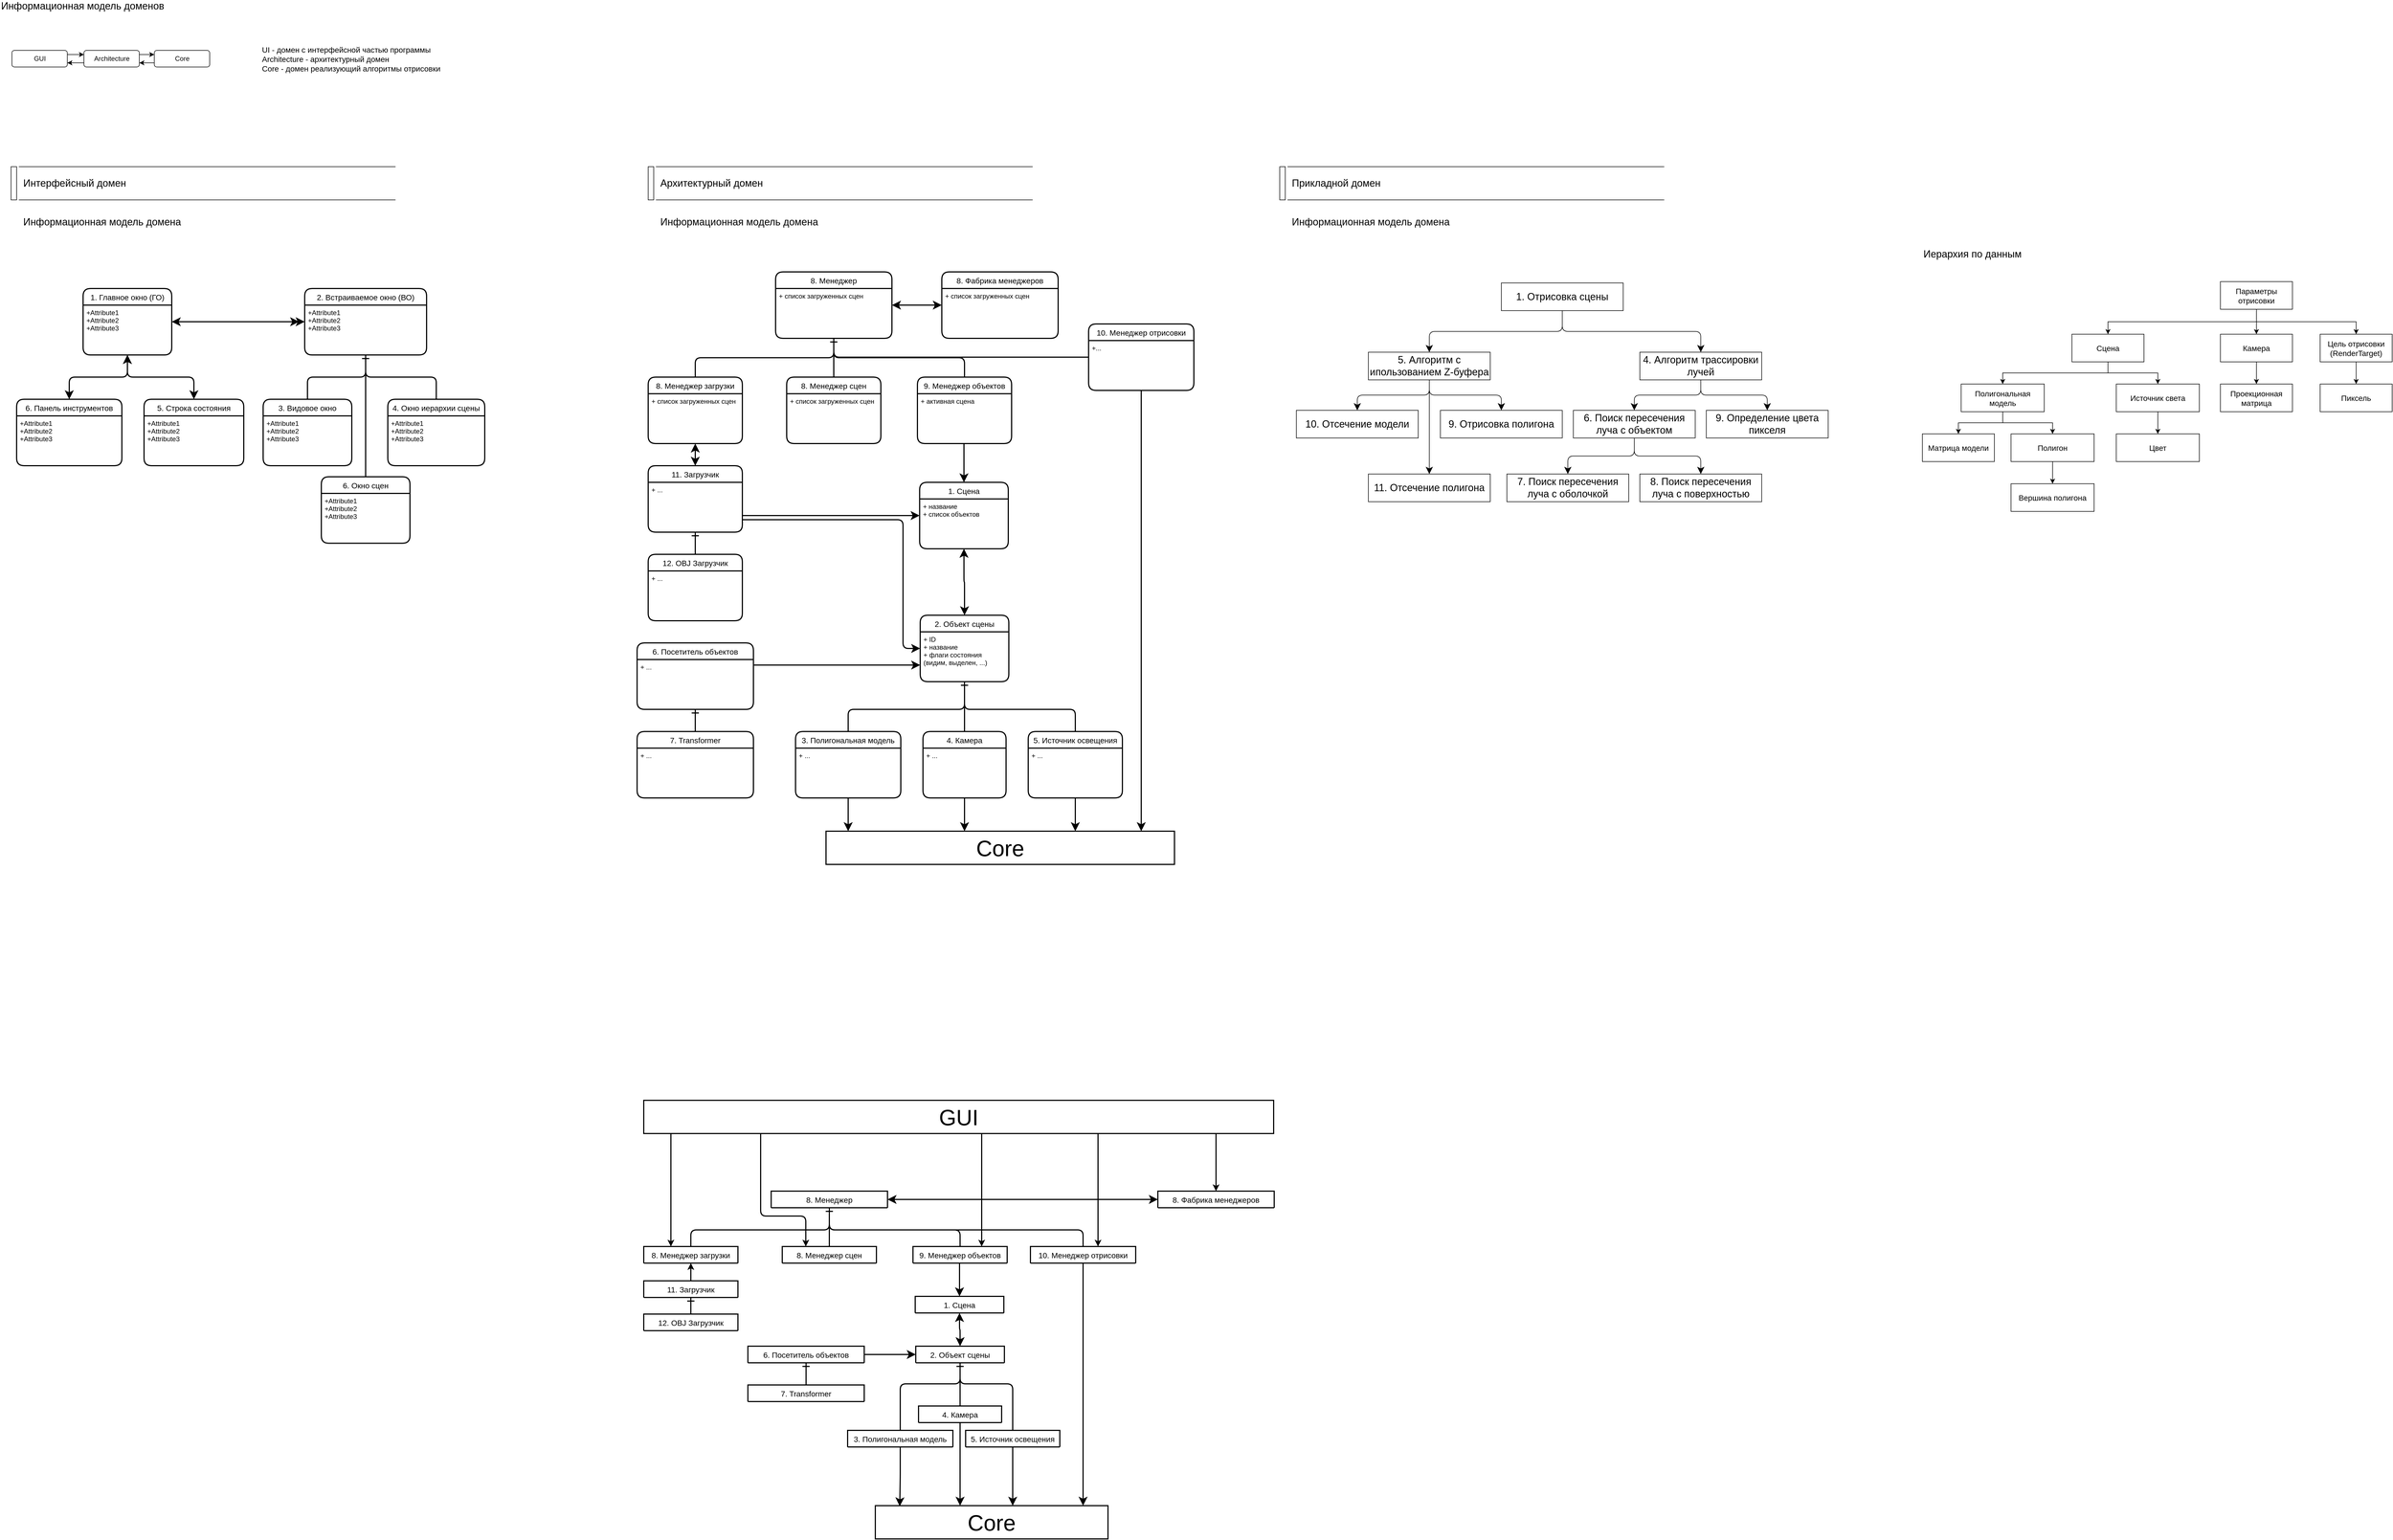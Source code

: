 <mxfile version="15.1.3" type="device" pages="5"><diagram id="4G5OI6LJcgETOsaibHVU" name="Страница 1"><mxGraphModel dx="1422" dy="816" grid="0" gridSize="10" guides="1" tooltips="1" connect="1" arrows="1" fold="1" page="0" pageScale="1" pageWidth="827" pageHeight="1169" math="0" shadow="0"><root><mxCell id="0"/><mxCell id="1" parent="0"/><mxCell id="arGSq5LU_gv-vxuaa-CW-1" value="Информационная модель доменов" style="text;html=1;strokeColor=none;fillColor=none;align=left;verticalAlign=middle;whiteSpace=wrap;rounded=0;fontSize=18;" parent="1" vertex="1"><mxGeometry x="40" y="40" width="360" height="20" as="geometry"/></mxCell><mxCell id="arGSq5LU_gv-vxuaa-CW-5" style="edgeStyle=orthogonalEdgeStyle;rounded=0;orthogonalLoop=1;jettySize=auto;html=1;exitX=1;exitY=0.25;exitDx=0;exitDy=0;entryX=0;entryY=0.25;entryDx=0;entryDy=0;" parent="1" source="arGSq5LU_gv-vxuaa-CW-2" target="arGSq5LU_gv-vxuaa-CW-3" edge="1"><mxGeometry relative="1" as="geometry"/></mxCell><mxCell id="arGSq5LU_gv-vxuaa-CW-2" value="GUI" style="rounded=1;whiteSpace=wrap;html=1;align=center;" parent="1" vertex="1"><mxGeometry x="61.5" y="130" width="100" height="30" as="geometry"/></mxCell><mxCell id="arGSq5LU_gv-vxuaa-CW-6" style="edgeStyle=orthogonalEdgeStyle;rounded=0;orthogonalLoop=1;jettySize=auto;html=1;exitX=0;exitY=0.75;exitDx=0;exitDy=0;entryX=1;entryY=0.75;entryDx=0;entryDy=0;" parent="1" source="arGSq5LU_gv-vxuaa-CW-3" target="arGSq5LU_gv-vxuaa-CW-2" edge="1"><mxGeometry relative="1" as="geometry"/></mxCell><mxCell id="arGSq5LU_gv-vxuaa-CW-7" style="edgeStyle=orthogonalEdgeStyle;rounded=0;orthogonalLoop=1;jettySize=auto;html=1;exitX=1;exitY=0.25;exitDx=0;exitDy=0;entryX=0;entryY=0.25;entryDx=0;entryDy=0;" parent="1" source="arGSq5LU_gv-vxuaa-CW-3" target="arGSq5LU_gv-vxuaa-CW-4" edge="1"><mxGeometry relative="1" as="geometry"/></mxCell><mxCell id="arGSq5LU_gv-vxuaa-CW-3" value="Architecture" style="rounded=1;whiteSpace=wrap;html=1;align=center;" parent="1" vertex="1"><mxGeometry x="191.5" y="130" width="100" height="30" as="geometry"/></mxCell><mxCell id="arGSq5LU_gv-vxuaa-CW-8" style="edgeStyle=orthogonalEdgeStyle;rounded=0;orthogonalLoop=1;jettySize=auto;html=1;exitX=0;exitY=0.75;exitDx=0;exitDy=0;entryX=1;entryY=0.75;entryDx=0;entryDy=0;" parent="1" source="arGSq5LU_gv-vxuaa-CW-4" target="arGSq5LU_gv-vxuaa-CW-3" edge="1"><mxGeometry relative="1" as="geometry"/></mxCell><mxCell id="arGSq5LU_gv-vxuaa-CW-4" value="Core" style="rounded=1;whiteSpace=wrap;html=1;align=center;" parent="1" vertex="1"><mxGeometry x="318.5" y="130" width="100" height="30" as="geometry"/></mxCell><mxCell id="arGSq5LU_gv-vxuaa-CW-10" value="&lt;p style=&quot;font-size: 14px&quot;&gt;&lt;font style=&quot;font-size: 14px&quot;&gt;&lt;span style=&quot;font-weight: 400&quot;&gt;UI - домен с интерфейсной частью программы&lt;br&gt;&lt;/span&gt;&lt;/font&gt;&lt;font style=&quot;font-weight: normal ; font-size: 14px&quot;&gt;Architecture - архитектурный домен&lt;br&gt;&lt;/font&gt;&lt;span style=&quot;font-weight: 400&quot;&gt;&lt;font style=&quot;font-size: 14px&quot;&gt;Core - домен реализующий алгоритмы отрисовки&lt;/font&gt;&lt;/span&gt;&lt;/p&gt;" style="text;html=1;strokeColor=none;fillColor=none;align=left;verticalAlign=top;whiteSpace=wrap;rounded=0;" parent="1" vertex="1"><mxGeometry x="511" y="100" width="410" height="110" as="geometry"/></mxCell><mxCell id="arGSq5LU_gv-vxuaa-CW-11" value="" style="endArrow=none;html=1;" parent="1" edge="1"><mxGeometry width="50" height="50" relative="1" as="geometry"><mxPoint x="74" y="340" as="sourcePoint"/><mxPoint x="754" y="340" as="targetPoint"/></mxGeometry></mxCell><mxCell id="arGSq5LU_gv-vxuaa-CW-12" value="&lt;font style=&quot;font-size: 18px&quot;&gt;Интерфейсный домен&lt;/font&gt;" style="text;html=1;strokeColor=none;fillColor=none;align=left;verticalAlign=middle;whiteSpace=wrap;rounded=0;" parent="1" vertex="1"><mxGeometry x="80" y="340" width="320" height="60" as="geometry"/></mxCell><mxCell id="arGSq5LU_gv-vxuaa-CW-13" value="" style="endArrow=none;html=1;" parent="1" edge="1"><mxGeometry width="50" height="50" relative="1" as="geometry"><mxPoint x="74" y="400" as="sourcePoint"/><mxPoint x="754" y="400" as="targetPoint"/></mxGeometry></mxCell><mxCell id="arGSq5LU_gv-vxuaa-CW-14" value="" style="rounded=0;whiteSpace=wrap;html=1;fontSize=18;align=left;" parent="1" vertex="1"><mxGeometry x="60" y="340" width="10" height="60" as="geometry"/></mxCell><mxCell id="arGSq5LU_gv-vxuaa-CW-15" value="&lt;font style=&quot;font-size: 18px&quot;&gt;Информационная модель домена&lt;/font&gt;" style="text;html=1;strokeColor=none;fillColor=none;align=left;verticalAlign=middle;whiteSpace=wrap;rounded=0;" parent="1" vertex="1"><mxGeometry x="80" y="410" width="320" height="60" as="geometry"/></mxCell><mxCell id="arGSq5LU_gv-vxuaa-CW-26" style="edgeStyle=orthogonalEdgeStyle;rounded=0;orthogonalLoop=1;jettySize=auto;html=1;fontSize=18;startArrow=classic;startFill=1;endArrow=classic;endFill=1;startSize=10;strokeWidth=2;endSize=10;" parent="1" source="arGSq5LU_gv-vxuaa-CW-16" target="arGSq5LU_gv-vxuaa-CW-18" edge="1"><mxGeometry relative="1" as="geometry"/></mxCell><mxCell id="arGSq5LU_gv-vxuaa-CW-16" value="1. Главное окно (ГО)" style="swimlane;childLayout=stackLayout;horizontal=1;startSize=30;horizontalStack=0;rounded=1;fontSize=14;fontStyle=0;strokeWidth=2;resizeParent=0;resizeLast=1;shadow=0;dashed=0;align=center;" parent="1" vertex="1"><mxGeometry x="190" y="560" width="160" height="120" as="geometry"/></mxCell><mxCell id="arGSq5LU_gv-vxuaa-CW-17" value="+Attribute1&#10;+Attribute2&#10;+Attribute3" style="align=left;strokeColor=none;fillColor=none;spacingLeft=4;fontSize=12;verticalAlign=top;resizable=0;rotatable=0;part=1;" parent="arGSq5LU_gv-vxuaa-CW-16" vertex="1"><mxGeometry y="30" width="160" height="90" as="geometry"/></mxCell><mxCell id="arGSq5LU_gv-vxuaa-CW-18" value="2. Встраиваемое окно (ВО)" style="swimlane;childLayout=stackLayout;horizontal=1;startSize=30;horizontalStack=0;rounded=1;fontSize=14;fontStyle=0;strokeWidth=2;resizeParent=0;resizeLast=1;shadow=0;dashed=0;align=center;" parent="1" vertex="1"><mxGeometry x="590" y="560" width="220" height="120" as="geometry"/></mxCell><mxCell id="arGSq5LU_gv-vxuaa-CW-19" value="+Attribute1&#10;+Attribute2&#10;+Attribute3" style="align=left;strokeColor=none;fillColor=none;spacingLeft=4;fontSize=12;verticalAlign=top;resizable=0;rotatable=0;part=1;" parent="arGSq5LU_gv-vxuaa-CW-18" vertex="1"><mxGeometry y="30" width="220" height="90" as="geometry"/></mxCell><mxCell id="arGSq5LU_gv-vxuaa-CW-20" value="3. Видовое окно" style="swimlane;childLayout=stackLayout;horizontal=1;startSize=30;horizontalStack=0;rounded=1;fontSize=14;fontStyle=0;strokeWidth=2;resizeParent=0;resizeLast=1;shadow=0;dashed=0;align=center;" parent="1" vertex="1"><mxGeometry x="515" y="760" width="160" height="120" as="geometry"/></mxCell><mxCell id="arGSq5LU_gv-vxuaa-CW-21" value="+Attribute1&#10;+Attribute2&#10;+Attribute3" style="align=left;strokeColor=none;fillColor=none;spacingLeft=4;fontSize=12;verticalAlign=top;resizable=0;rotatable=0;part=1;" parent="arGSq5LU_gv-vxuaa-CW-20" vertex="1"><mxGeometry y="30" width="160" height="90" as="geometry"/></mxCell><mxCell id="arGSq5LU_gv-vxuaa-CW-22" value="4. Окно иерархии сцены" style="swimlane;childLayout=stackLayout;horizontal=1;startSize=30;horizontalStack=0;rounded=1;fontSize=14;fontStyle=0;strokeWidth=2;resizeParent=0;resizeLast=1;shadow=0;dashed=0;align=center;" parent="1" vertex="1"><mxGeometry x="740" y="760" width="175" height="120" as="geometry"/></mxCell><mxCell id="arGSq5LU_gv-vxuaa-CW-23" value="+Attribute1&#10;+Attribute2&#10;+Attribute3" style="align=left;strokeColor=none;fillColor=none;spacingLeft=4;fontSize=12;verticalAlign=top;resizable=0;rotatable=0;part=1;" parent="arGSq5LU_gv-vxuaa-CW-22" vertex="1"><mxGeometry y="30" width="175" height="90" as="geometry"/></mxCell><mxCell id="arGSq5LU_gv-vxuaa-CW-24" style="edgeStyle=orthogonalEdgeStyle;rounded=1;orthogonalLoop=1;jettySize=auto;html=1;fontSize=18;endArrow=none;endFill=0;startArrow=ERone;startFill=0;strokeWidth=2;startSize=10;" parent="1" source="arGSq5LU_gv-vxuaa-CW-19" target="arGSq5LU_gv-vxuaa-CW-20" edge="1"><mxGeometry relative="1" as="geometry"/></mxCell><mxCell id="arGSq5LU_gv-vxuaa-CW-25" style="edgeStyle=orthogonalEdgeStyle;rounded=1;orthogonalLoop=1;jettySize=auto;html=1;entryX=0.5;entryY=0;entryDx=0;entryDy=0;fontSize=18;startArrow=ERone;startFill=0;endArrow=none;endFill=0;strokeWidth=2;startSize=10;" parent="1" source="arGSq5LU_gv-vxuaa-CW-19" target="arGSq5LU_gv-vxuaa-CW-22" edge="1"><mxGeometry relative="1" as="geometry"/></mxCell><mxCell id="arGSq5LU_gv-vxuaa-CW-27" value="5. Строка состояния" style="swimlane;childLayout=stackLayout;horizontal=1;startSize=30;horizontalStack=0;rounded=1;fontSize=14;fontStyle=0;strokeWidth=2;resizeParent=0;resizeLast=1;shadow=0;dashed=0;align=center;" parent="1" vertex="1"><mxGeometry x="300" y="760" width="180" height="120" as="geometry"/></mxCell><mxCell id="arGSq5LU_gv-vxuaa-CW-28" value="+Attribute1&#10;+Attribute2&#10;+Attribute3" style="align=left;strokeColor=none;fillColor=none;spacingLeft=4;fontSize=12;verticalAlign=top;resizable=0;rotatable=0;part=1;" parent="arGSq5LU_gv-vxuaa-CW-27" vertex="1"><mxGeometry y="30" width="180" height="90" as="geometry"/></mxCell><mxCell id="arGSq5LU_gv-vxuaa-CW-29" value="" style="endArrow=classic;html=1;fontSize=18;startSize=10;endSize=10;strokeWidth=2;" parent="1" edge="1"><mxGeometry width="50" height="50" relative="1" as="geometry"><mxPoint x="550" y="620" as="sourcePoint"/><mxPoint x="580" y="620" as="targetPoint"/></mxGeometry></mxCell><mxCell id="arGSq5LU_gv-vxuaa-CW-30" value="6. Панель инструментов" style="swimlane;childLayout=stackLayout;horizontal=1;startSize=30;horizontalStack=0;rounded=1;fontSize=14;fontStyle=0;strokeWidth=2;resizeParent=0;resizeLast=1;shadow=0;dashed=0;align=center;" parent="1" vertex="1"><mxGeometry x="70" y="760" width="190" height="120" as="geometry"/></mxCell><mxCell id="arGSq5LU_gv-vxuaa-CW-31" value="+Attribute1&#10;+Attribute2&#10;+Attribute3" style="align=left;strokeColor=none;fillColor=none;spacingLeft=4;fontSize=12;verticalAlign=top;resizable=0;rotatable=0;part=1;" parent="arGSq5LU_gv-vxuaa-CW-30" vertex="1"><mxGeometry y="30" width="190" height="90" as="geometry"/></mxCell><mxCell id="arGSq5LU_gv-vxuaa-CW-32" style="edgeStyle=orthogonalEdgeStyle;rounded=1;orthogonalLoop=1;jettySize=auto;html=1;entryX=0.5;entryY=0;entryDx=0;entryDy=0;fontSize=18;startArrow=classic;startFill=1;endArrow=classic;endFill=1;startSize=10;endSize=10;strokeWidth=2;" parent="1" source="arGSq5LU_gv-vxuaa-CW-17" target="arGSq5LU_gv-vxuaa-CW-27" edge="1"><mxGeometry relative="1" as="geometry"/></mxCell><mxCell id="arGSq5LU_gv-vxuaa-CW-33" style="edgeStyle=orthogonalEdgeStyle;rounded=1;orthogonalLoop=1;jettySize=auto;html=1;entryX=0.5;entryY=0;entryDx=0;entryDy=0;fontSize=18;startArrow=classic;startFill=1;endArrow=classic;endFill=1;startSize=10;endSize=10;strokeWidth=2;" parent="1" source="arGSq5LU_gv-vxuaa-CW-17" target="arGSq5LU_gv-vxuaa-CW-30" edge="1"><mxGeometry relative="1" as="geometry"/></mxCell><mxCell id="arGSq5LU_gv-vxuaa-CW-34" value="6. Окно сцен" style="swimlane;childLayout=stackLayout;horizontal=1;startSize=30;horizontalStack=0;rounded=1;fontSize=14;fontStyle=0;strokeWidth=2;resizeParent=0;resizeLast=1;shadow=0;dashed=0;align=center;" parent="1" vertex="1"><mxGeometry x="620" y="900" width="160" height="120" as="geometry"/></mxCell><mxCell id="arGSq5LU_gv-vxuaa-CW-35" value="+Attribute1&#10;+Attribute2&#10;+Attribute3" style="align=left;strokeColor=none;fillColor=none;spacingLeft=4;fontSize=12;verticalAlign=top;resizable=0;rotatable=0;part=1;" parent="arGSq5LU_gv-vxuaa-CW-34" vertex="1"><mxGeometry y="30" width="160" height="90" as="geometry"/></mxCell><mxCell id="arGSq5LU_gv-vxuaa-CW-36" style="edgeStyle=orthogonalEdgeStyle;rounded=1;orthogonalLoop=1;jettySize=auto;html=1;fontSize=18;startArrow=ERone;startFill=0;endArrow=none;endFill=0;strokeWidth=2;startSize=10;" parent="1" source="arGSq5LU_gv-vxuaa-CW-18" target="arGSq5LU_gv-vxuaa-CW-34" edge="1"><mxGeometry relative="1" as="geometry"><mxPoint x="710" y="690" as="sourcePoint"/><mxPoint x="837.5" y="770" as="targetPoint"/></mxGeometry></mxCell><mxCell id="arGSq5LU_gv-vxuaa-CW-37" value="" style="endArrow=none;html=1;" parent="1" edge="1"><mxGeometry width="50" height="50" relative="1" as="geometry"><mxPoint x="1224" y="340" as="sourcePoint"/><mxPoint x="1904" y="340" as="targetPoint"/></mxGeometry></mxCell><mxCell id="arGSq5LU_gv-vxuaa-CW-38" value="&lt;font style=&quot;font-size: 18px&quot;&gt;Архитектурный домен&lt;/font&gt;" style="text;html=1;strokeColor=none;fillColor=none;align=left;verticalAlign=middle;whiteSpace=wrap;rounded=0;" parent="1" vertex="1"><mxGeometry x="1230" y="340" width="320" height="60" as="geometry"/></mxCell><mxCell id="arGSq5LU_gv-vxuaa-CW-39" value="" style="endArrow=none;html=1;" parent="1" edge="1"><mxGeometry width="50" height="50" relative="1" as="geometry"><mxPoint x="1224" y="400" as="sourcePoint"/><mxPoint x="1904" y="400" as="targetPoint"/></mxGeometry></mxCell><mxCell id="arGSq5LU_gv-vxuaa-CW-40" value="" style="rounded=0;whiteSpace=wrap;html=1;fontSize=18;align=left;" parent="1" vertex="1"><mxGeometry x="1210" y="340" width="10" height="60" as="geometry"/></mxCell><mxCell id="arGSq5LU_gv-vxuaa-CW-41" value="&lt;font style=&quot;font-size: 18px&quot;&gt;Информационная модель домена&lt;/font&gt;" style="text;html=1;strokeColor=none;fillColor=none;align=left;verticalAlign=middle;whiteSpace=wrap;rounded=0;" parent="1" vertex="1"><mxGeometry x="1230" y="410" width="320" height="60" as="geometry"/></mxCell><mxCell id="arGSq5LU_gv-vxuaa-CW-42" value="1. Сцена" style="swimlane;childLayout=stackLayout;horizontal=1;startSize=30;horizontalStack=0;rounded=1;fontSize=14;fontStyle=0;strokeWidth=2;resizeParent=0;resizeLast=1;shadow=0;dashed=0;align=center;" parent="1" vertex="1"><mxGeometry x="1700" y="910" width="160" height="120" as="geometry"/></mxCell><mxCell id="arGSq5LU_gv-vxuaa-CW-43" value="+ название&#10;+ список объектов" style="align=left;strokeColor=none;fillColor=none;spacingLeft=4;fontSize=12;verticalAlign=top;resizable=0;rotatable=0;part=1;" parent="arGSq5LU_gv-vxuaa-CW-42" vertex="1"><mxGeometry y="30" width="160" height="90" as="geometry"/></mxCell><mxCell id="arGSq5LU_gv-vxuaa-CW-44" value="2. Объект сцены" style="swimlane;childLayout=stackLayout;horizontal=1;startSize=30;horizontalStack=0;rounded=1;fontSize=14;fontStyle=0;strokeWidth=2;resizeParent=0;resizeLast=1;shadow=0;dashed=0;align=center;" parent="1" vertex="1"><mxGeometry x="1701" y="1150" width="160" height="120" as="geometry"/></mxCell><mxCell id="arGSq5LU_gv-vxuaa-CW-45" value="+ ID&#10;+ название&#10;+ флаги состояния&#10;(видим, выделен, ...)" style="align=left;strokeColor=none;fillColor=none;spacingLeft=4;fontSize=12;verticalAlign=top;resizable=0;rotatable=0;part=1;" parent="arGSq5LU_gv-vxuaa-CW-44" vertex="1"><mxGeometry y="30" width="160" height="90" as="geometry"/></mxCell><mxCell id="arGSq5LU_gv-vxuaa-CW-46" value="3. Полигональная модель" style="swimlane;childLayout=stackLayout;horizontal=1;startSize=30;horizontalStack=0;rounded=1;fontSize=14;fontStyle=0;strokeWidth=2;resizeParent=0;resizeLast=1;shadow=0;dashed=0;align=center;" parent="1" vertex="1"><mxGeometry x="1476" y="1360" width="190" height="120" as="geometry"/></mxCell><mxCell id="arGSq5LU_gv-vxuaa-CW-47" value="+ ..." style="align=left;strokeColor=none;fillColor=none;spacingLeft=4;fontSize=12;verticalAlign=top;resizable=0;rotatable=0;part=1;" parent="arGSq5LU_gv-vxuaa-CW-46" vertex="1"><mxGeometry y="30" width="190" height="90" as="geometry"/></mxCell><mxCell id="arGSq5LU_gv-vxuaa-CW-48" value="5. Источник освещения" style="swimlane;childLayout=stackLayout;horizontal=1;startSize=30;horizontalStack=0;rounded=1;fontSize=14;fontStyle=0;strokeWidth=2;resizeParent=0;resizeLast=1;shadow=0;dashed=0;align=center;" parent="1" vertex="1"><mxGeometry x="1896" y="1360" width="170" height="120" as="geometry"/></mxCell><mxCell id="arGSq5LU_gv-vxuaa-CW-49" value="+ ..." style="align=left;strokeColor=none;fillColor=none;spacingLeft=4;fontSize=12;verticalAlign=top;resizable=0;rotatable=0;part=1;" parent="arGSq5LU_gv-vxuaa-CW-48" vertex="1"><mxGeometry y="30" width="170" height="90" as="geometry"/></mxCell><mxCell id="arGSq5LU_gv-vxuaa-CW-50" value="4. Камера" style="swimlane;childLayout=stackLayout;horizontal=1;startSize=30;horizontalStack=0;rounded=1;fontSize=14;fontStyle=0;strokeWidth=2;resizeParent=0;resizeLast=1;shadow=0;dashed=0;align=center;" parent="1" vertex="1"><mxGeometry x="1706" y="1360" width="150" height="120" as="geometry"/></mxCell><mxCell id="arGSq5LU_gv-vxuaa-CW-51" value="+ ..." style="align=left;strokeColor=none;fillColor=none;spacingLeft=4;fontSize=12;verticalAlign=top;resizable=0;rotatable=0;part=1;" parent="arGSq5LU_gv-vxuaa-CW-50" vertex="1"><mxGeometry y="30" width="150" height="90" as="geometry"/></mxCell><mxCell id="arGSq5LU_gv-vxuaa-CW-52" style="edgeStyle=orthogonalEdgeStyle;rounded=1;orthogonalLoop=1;jettySize=auto;html=1;fontSize=18;startArrow=ERone;startFill=0;endArrow=none;endFill=0;startSize=10;endSize=10;strokeWidth=2;" parent="1" source="arGSq5LU_gv-vxuaa-CW-45" target="arGSq5LU_gv-vxuaa-CW-46" edge="1"><mxGeometry relative="1" as="geometry"><Array as="points"><mxPoint x="1781" y="1320"/><mxPoint x="1571" y="1320"/></Array></mxGeometry></mxCell><mxCell id="arGSq5LU_gv-vxuaa-CW-53" style="edgeStyle=orthogonalEdgeStyle;rounded=1;orthogonalLoop=1;jettySize=auto;html=1;fontSize=18;startArrow=ERone;startFill=0;endArrow=none;endFill=0;startSize=10;endSize=10;strokeWidth=2;" parent="1" source="arGSq5LU_gv-vxuaa-CW-45" target="arGSq5LU_gv-vxuaa-CW-50" edge="1"><mxGeometry relative="1" as="geometry"/></mxCell><mxCell id="arGSq5LU_gv-vxuaa-CW-54" style="edgeStyle=orthogonalEdgeStyle;rounded=1;orthogonalLoop=1;jettySize=auto;html=1;fontSize=18;startArrow=ERone;startFill=0;endArrow=none;endFill=0;startSize=10;endSize=10;strokeWidth=2;" parent="1" source="arGSq5LU_gv-vxuaa-CW-45" target="arGSq5LU_gv-vxuaa-CW-48" edge="1"><mxGeometry relative="1" as="geometry"><Array as="points"><mxPoint x="1781" y="1320"/><mxPoint x="1981" y="1320"/></Array></mxGeometry></mxCell><mxCell id="arGSq5LU_gv-vxuaa-CW-55" style="edgeStyle=orthogonalEdgeStyle;rounded=1;orthogonalLoop=1;jettySize=auto;html=1;fontSize=18;startArrow=classic;startFill=1;endArrow=classic;endFill=1;startSize=10;endSize=10;strokeWidth=2;" parent="1" source="arGSq5LU_gv-vxuaa-CW-42" target="arGSq5LU_gv-vxuaa-CW-44" edge="1"><mxGeometry relative="1" as="geometry"/></mxCell><mxCell id="arGSq5LU_gv-vxuaa-CW-56" value="" style="endArrow=classic;html=1;fontSize=18;startSize=10;endSize=10;strokeWidth=2;elbow=vertical;edgeStyle=orthogonalEdgeStyle;exitX=1;exitY=0.75;exitDx=0;exitDy=0;" parent="1" source="QluvY2GxP44d9z5JmMeA-12" target="arGSq5LU_gv-vxuaa-CW-44" edge="1"><mxGeometry width="50" height="50" relative="1" as="geometry"><mxPoint x="1660" y="1100.5" as="sourcePoint"/><mxPoint x="1690" y="1100.5" as="targetPoint"/><Array as="points"><mxPoint x="1670" y="977"/><mxPoint x="1670" y="1210"/></Array></mxGeometry></mxCell><mxCell id="arGSq5LU_gv-vxuaa-CW-57" value="" style="endArrow=none;html=1;" parent="1" edge="1"><mxGeometry width="50" height="50" relative="1" as="geometry"><mxPoint x="2364" y="340" as="sourcePoint"/><mxPoint x="3044" y="340" as="targetPoint"/></mxGeometry></mxCell><mxCell id="arGSq5LU_gv-vxuaa-CW-58" value="&lt;font style=&quot;font-size: 18px&quot;&gt;Прикладной домен&lt;/font&gt;" style="text;html=1;strokeColor=none;fillColor=none;align=left;verticalAlign=middle;whiteSpace=wrap;rounded=0;" parent="1" vertex="1"><mxGeometry x="2370" y="340" width="320" height="60" as="geometry"/></mxCell><mxCell id="arGSq5LU_gv-vxuaa-CW-59" value="" style="endArrow=none;html=1;" parent="1" edge="1"><mxGeometry width="50" height="50" relative="1" as="geometry"><mxPoint x="2364" y="400" as="sourcePoint"/><mxPoint x="3044" y="400" as="targetPoint"/></mxGeometry></mxCell><mxCell id="arGSq5LU_gv-vxuaa-CW-60" value="" style="rounded=0;whiteSpace=wrap;html=1;fontSize=18;align=left;" parent="1" vertex="1"><mxGeometry x="2350" y="340" width="10" height="60" as="geometry"/></mxCell><mxCell id="arGSq5LU_gv-vxuaa-CW-61" value="&lt;font style=&quot;font-size: 18px&quot;&gt;Информационная модель домена&lt;/font&gt;" style="text;html=1;strokeColor=none;fillColor=none;align=left;verticalAlign=middle;whiteSpace=wrap;rounded=0;" parent="1" vertex="1"><mxGeometry x="2370" y="410" width="320" height="60" as="geometry"/></mxCell><mxCell id="arGSq5LU_gv-vxuaa-CW-65" style="edgeStyle=orthogonalEdgeStyle;rounded=1;orthogonalLoop=1;jettySize=auto;html=1;fontSize=18;startArrow=none;startFill=0;endArrow=classic;endFill=1;startSize=10;endSize=10;strokeWidth=1;exitX=0.5;exitY=1;exitDx=0;exitDy=0;" parent="1" source="arGSq5LU_gv-vxuaa-CW-62" target="JtRn7M9f4UZ2xJcv4wgC-3" edge="1"><mxGeometry relative="1" as="geometry"><mxPoint x="2560" y="570" as="targetPoint"/></mxGeometry></mxCell><mxCell id="arGSq5LU_gv-vxuaa-CW-66" style="edgeStyle=orthogonalEdgeStyle;rounded=1;orthogonalLoop=1;jettySize=auto;html=1;fontSize=18;startArrow=none;startFill=0;endArrow=classic;endFill=1;startSize=10;endSize=10;strokeWidth=1;exitX=0.5;exitY=1;exitDx=0;exitDy=0;" parent="1" source="arGSq5LU_gv-vxuaa-CW-62" target="JtRn7M9f4UZ2xJcv4wgC-1" edge="1"><mxGeometry relative="1" as="geometry"><mxPoint x="3110" y="570" as="targetPoint"/></mxGeometry></mxCell><mxCell id="arGSq5LU_gv-vxuaa-CW-62" value="1. Отрисовка сцены" style="rounded=0;whiteSpace=wrap;html=1;fontSize=18;align=center;" parent="1" vertex="1"><mxGeometry x="2750" y="550" width="220" height="50" as="geometry"/></mxCell><mxCell id="8XAq2Rc7RYi8aB8fBI77-21" style="edgeStyle=orthogonalEdgeStyle;rounded=1;orthogonalLoop=1;jettySize=auto;html=1;startArrow=none;startFill=0;startSize=10;endArrow=classic;endFill=1;endSize=10;strokeWidth=2;" parent="1" source="QluvY2GxP44d9z5JmMeA-1" target="arGSq5LU_gv-vxuaa-CW-44" edge="1"><mxGeometry relative="1" as="geometry"><Array as="points"><mxPoint x="1600" y="1240"/><mxPoint x="1600" y="1240"/></Array></mxGeometry></mxCell><mxCell id="QluvY2GxP44d9z5JmMeA-1" value="6. Посетитель объектов" style="swimlane;childLayout=stackLayout;horizontal=1;startSize=30;horizontalStack=0;rounded=1;fontSize=14;fontStyle=0;strokeWidth=2;resizeParent=0;resizeLast=1;shadow=0;dashed=0;align=center;" parent="1" vertex="1"><mxGeometry x="1190" y="1200" width="210" height="120" as="geometry"/></mxCell><mxCell id="QluvY2GxP44d9z5JmMeA-2" value="+ ..." style="align=left;strokeColor=none;fillColor=none;spacingLeft=4;fontSize=12;verticalAlign=top;resizable=0;rotatable=0;part=1;" parent="QluvY2GxP44d9z5JmMeA-1" vertex="1"><mxGeometry y="30" width="210" height="90" as="geometry"/></mxCell><mxCell id="QluvY2GxP44d9z5JmMeA-15" style="edgeStyle=orthogonalEdgeStyle;rounded=1;orthogonalLoop=1;jettySize=auto;html=1;startArrow=classic;startFill=1;strokeWidth=2;endSize=10;startSize=10;" parent="1" source="8XAq2Rc7RYi8aB8fBI77-8" target="QluvY2GxP44d9z5JmMeA-11" edge="1"><mxGeometry relative="1" as="geometry"><Array as="points"><mxPoint x="1260" y="940"/><mxPoint x="1260" y="940"/></Array></mxGeometry></mxCell><mxCell id="QluvY2GxP44d9z5JmMeA-5" value="8. Менеджер сцен" style="swimlane;childLayout=stackLayout;horizontal=1;startSize=30;horizontalStack=0;rounded=1;fontSize=14;fontStyle=0;strokeWidth=2;resizeParent=0;resizeLast=1;shadow=0;dashed=0;align=center;" parent="1" vertex="1"><mxGeometry x="1460" y="720" width="170" height="120" as="geometry"/></mxCell><mxCell id="QluvY2GxP44d9z5JmMeA-6" value="+ список загруженных сцен" style="align=left;strokeColor=none;fillColor=none;spacingLeft=4;fontSize=12;verticalAlign=top;resizable=0;rotatable=0;part=1;" parent="QluvY2GxP44d9z5JmMeA-5" vertex="1"><mxGeometry y="30" width="170" height="90" as="geometry"/></mxCell><mxCell id="QluvY2GxP44d9z5JmMeA-7" value="9. Менеджер объектов" style="swimlane;childLayout=stackLayout;horizontal=1;startSize=30;horizontalStack=0;rounded=1;fontSize=14;fontStyle=0;strokeWidth=2;resizeParent=0;resizeLast=1;shadow=0;dashed=0;align=center;" parent="1" vertex="1"><mxGeometry x="1696" y="720" width="170" height="120" as="geometry"/></mxCell><mxCell id="QluvY2GxP44d9z5JmMeA-8" value="+ активная сцена" style="align=left;strokeColor=none;fillColor=none;spacingLeft=4;fontSize=12;verticalAlign=top;resizable=0;rotatable=0;part=1;" parent="QluvY2GxP44d9z5JmMeA-7" vertex="1"><mxGeometry y="30" width="170" height="90" as="geometry"/></mxCell><mxCell id="8XAq2Rc7RYi8aB8fBI77-26" style="edgeStyle=orthogonalEdgeStyle;rounded=1;orthogonalLoop=1;jettySize=auto;html=1;startArrow=none;startFill=0;startSize=10;endArrow=classic;endFill=1;endSize=10;strokeColor=#000000;strokeWidth=2;" parent="1" source="QluvY2GxP44d9z5JmMeA-9" edge="1"><mxGeometry relative="1" as="geometry"><mxPoint x="2100" y="1540" as="targetPoint"/></mxGeometry></mxCell><mxCell id="QluvY2GxP44d9z5JmMeA-9" value="10. Менеджер отрисовки" style="swimlane;childLayout=stackLayout;horizontal=1;startSize=30;horizontalStack=0;rounded=1;fontSize=14;fontStyle=0;strokeWidth=2;resizeParent=0;resizeLast=1;shadow=0;dashed=0;align=center;" parent="1" vertex="1"><mxGeometry x="2005" y="624" width="190" height="120" as="geometry"/></mxCell><mxCell id="QluvY2GxP44d9z5JmMeA-10" value="+..." style="align=left;strokeColor=none;fillColor=none;spacingLeft=4;fontSize=12;verticalAlign=top;resizable=0;rotatable=0;part=1;" parent="QluvY2GxP44d9z5JmMeA-9" vertex="1"><mxGeometry y="30" width="190" height="90" as="geometry"/></mxCell><mxCell id="QluvY2GxP44d9z5JmMeA-11" value="11. Загрузчик" style="swimlane;childLayout=stackLayout;horizontal=1;startSize=30;horizontalStack=0;rounded=1;fontSize=14;fontStyle=0;strokeWidth=2;resizeParent=0;resizeLast=1;shadow=0;dashed=0;align=center;" parent="1" vertex="1"><mxGeometry x="1210" y="880" width="170" height="120" as="geometry"/></mxCell><mxCell id="QluvY2GxP44d9z5JmMeA-12" value="+ ..." style="align=left;strokeColor=none;fillColor=none;spacingLeft=4;fontSize=12;verticalAlign=top;resizable=0;rotatable=0;part=1;" parent="QluvY2GxP44d9z5JmMeA-11" vertex="1"><mxGeometry y="30" width="170" height="90" as="geometry"/></mxCell><mxCell id="QwEQgxNUJD59CaTQSaO5-1" value="&lt;font style=&quot;font-size: 18px&quot;&gt;Иерархия по данным&lt;br&gt;&lt;/font&gt;" style="text;html=1;strokeColor=none;fillColor=none;align=left;verticalAlign=middle;whiteSpace=wrap;rounded=0;" parent="1" vertex="1"><mxGeometry x="3510" y="467.5" width="320" height="60" as="geometry"/></mxCell><mxCell id="QwEQgxNUJD59CaTQSaO5-6" style="edgeStyle=orthogonalEdgeStyle;rounded=0;orthogonalLoop=1;jettySize=auto;html=1;exitX=0.5;exitY=1;exitDx=0;exitDy=0;" parent="1" source="QwEQgxNUJD59CaTQSaO5-2" target="QwEQgxNUJD59CaTQSaO5-8" edge="1"><mxGeometry relative="1" as="geometry"><mxPoint x="3665" y="732.5" as="targetPoint"/></mxGeometry></mxCell><mxCell id="QwEQgxNUJD59CaTQSaO5-7" style="edgeStyle=orthogonalEdgeStyle;rounded=0;orthogonalLoop=1;jettySize=auto;html=1;exitX=0.5;exitY=1;exitDx=0;exitDy=0;" parent="1" source="QwEQgxNUJD59CaTQSaO5-2" target="QwEQgxNUJD59CaTQSaO5-10" edge="1"><mxGeometry relative="1" as="geometry"><mxPoint x="3905" y="732.5" as="targetPoint"/></mxGeometry></mxCell><mxCell id="QwEQgxNUJD59CaTQSaO5-2" value="&lt;font style=&quot;font-size: 14px&quot;&gt;Сцена&lt;/font&gt;" style="rounded=0;whiteSpace=wrap;html=1;" parent="1" vertex="1"><mxGeometry x="3780" y="642.5" width="130" height="50" as="geometry"/></mxCell><mxCell id="QwEQgxNUJD59CaTQSaO5-13" style="edgeStyle=orthogonalEdgeStyle;rounded=0;orthogonalLoop=1;jettySize=auto;html=1;" parent="1" source="QwEQgxNUJD59CaTQSaO5-8" target="QwEQgxNUJD59CaTQSaO5-14" edge="1"><mxGeometry relative="1" as="geometry"><mxPoint x="3745" y="822.5" as="targetPoint"/></mxGeometry></mxCell><mxCell id="8XAq2Rc7RYi8aB8fBI77-31" style="edgeStyle=orthogonalEdgeStyle;rounded=0;orthogonalLoop=1;jettySize=auto;html=1;exitX=0.5;exitY=1;exitDx=0;exitDy=0;startArrow=none;startFill=0;startSize=6;endArrow=classic;endFill=1;endSize=6;strokeColor=#000000;strokeWidth=1;fontSize=40;" parent="1" source="QwEQgxNUJD59CaTQSaO5-8" target="8XAq2Rc7RYi8aB8fBI77-30" edge="1"><mxGeometry relative="1" as="geometry"/></mxCell><mxCell id="QwEQgxNUJD59CaTQSaO5-8" value="&lt;font style=&quot;font-size: 14px&quot;&gt;Полигональная модель&lt;/font&gt;" style="rounded=0;whiteSpace=wrap;html=1;" parent="1" vertex="1"><mxGeometry x="3580" y="732.5" width="150" height="50" as="geometry"/></mxCell><mxCell id="8XAq2Rc7RYi8aB8fBI77-29" style="edgeStyle=orthogonalEdgeStyle;rounded=1;orthogonalLoop=1;jettySize=auto;html=1;startArrow=none;startFill=0;startSize=6;endArrow=classic;endFill=1;endSize=6;strokeColor=#000000;strokeWidth=1;fontSize=40;" parent="1" source="QwEQgxNUJD59CaTQSaO5-10" target="8XAq2Rc7RYi8aB8fBI77-28" edge="1"><mxGeometry relative="1" as="geometry"/></mxCell><mxCell id="QwEQgxNUJD59CaTQSaO5-10" value="&lt;font style=&quot;font-size: 14px&quot;&gt;Источник света&lt;/font&gt;" style="rounded=0;whiteSpace=wrap;html=1;" parent="1" vertex="1"><mxGeometry x="3860" y="732.5" width="150" height="50" as="geometry"/></mxCell><mxCell id="QwEQgxNUJD59CaTQSaO5-17" style="edgeStyle=orthogonalEdgeStyle;rounded=0;orthogonalLoop=1;jettySize=auto;html=1;" parent="1" source="QwEQgxNUJD59CaTQSaO5-14" target="QwEQgxNUJD59CaTQSaO5-16" edge="1"><mxGeometry relative="1" as="geometry"/></mxCell><mxCell id="QwEQgxNUJD59CaTQSaO5-14" value="&lt;font style=&quot;font-size: 14px&quot;&gt;Полигон&lt;/font&gt;" style="rounded=0;whiteSpace=wrap;html=1;" parent="1" vertex="1"><mxGeometry x="3670" y="822.5" width="150" height="50" as="geometry"/></mxCell><mxCell id="QwEQgxNUJD59CaTQSaO5-16" value="&lt;font style=&quot;font-size: 14px&quot;&gt;Вершина полигона&lt;/font&gt;" style="rounded=0;whiteSpace=wrap;html=1;" parent="1" vertex="1"><mxGeometry x="3670" y="912.5" width="150" height="50" as="geometry"/></mxCell><mxCell id="aT-ZjeSUcvhDKpOEoGDN-2" style="edgeStyle=orthogonalEdgeStyle;rounded=0;orthogonalLoop=1;jettySize=auto;html=1;" parent="1" source="QwEQgxNUJD59CaTQSaO5-18" target="aT-ZjeSUcvhDKpOEoGDN-1" edge="1"><mxGeometry relative="1" as="geometry"/></mxCell><mxCell id="QwEQgxNUJD59CaTQSaO5-18" value="&lt;font style=&quot;font-size: 14px&quot;&gt;Камера&lt;/font&gt;" style="rounded=0;whiteSpace=wrap;html=1;" parent="1" vertex="1"><mxGeometry x="4048" y="642.5" width="130" height="50" as="geometry"/></mxCell><mxCell id="QwEQgxNUJD59CaTQSaO5-21" style="edgeStyle=orthogonalEdgeStyle;rounded=0;orthogonalLoop=1;jettySize=auto;html=1;" parent="1" source="QwEQgxNUJD59CaTQSaO5-19" target="QwEQgxNUJD59CaTQSaO5-20" edge="1"><mxGeometry relative="1" as="geometry"/></mxCell><mxCell id="QwEQgxNUJD59CaTQSaO5-19" value="&lt;span style=&quot;font-size: 14px&quot;&gt;Цель отрисовки (RenderTarget)&lt;/span&gt;" style="rounded=0;whiteSpace=wrap;html=1;" parent="1" vertex="1"><mxGeometry x="4228" y="642.5" width="130" height="50" as="geometry"/></mxCell><mxCell id="QwEQgxNUJD59CaTQSaO5-20" value="&lt;span style=&quot;font-size: 14px&quot;&gt;Пиксель&lt;/span&gt;" style="rounded=0;whiteSpace=wrap;html=1;" parent="1" vertex="1"><mxGeometry x="4228" y="732.5" width="130" height="50" as="geometry"/></mxCell><mxCell id="QwEQgxNUJD59CaTQSaO5-23" style="edgeStyle=orthogonalEdgeStyle;rounded=0;orthogonalLoop=1;jettySize=auto;html=1;exitX=0.5;exitY=1;exitDx=0;exitDy=0;" parent="1" source="QwEQgxNUJD59CaTQSaO5-22" target="QwEQgxNUJD59CaTQSaO5-2" edge="1"><mxGeometry relative="1" as="geometry"/></mxCell><mxCell id="QwEQgxNUJD59CaTQSaO5-24" style="edgeStyle=orthogonalEdgeStyle;rounded=0;orthogonalLoop=1;jettySize=auto;html=1;" parent="1" source="QwEQgxNUJD59CaTQSaO5-22" target="QwEQgxNUJD59CaTQSaO5-18" edge="1"><mxGeometry relative="1" as="geometry"/></mxCell><mxCell id="QwEQgxNUJD59CaTQSaO5-26" style="edgeStyle=orthogonalEdgeStyle;rounded=0;orthogonalLoop=1;jettySize=auto;html=1;exitX=0.5;exitY=1;exitDx=0;exitDy=0;" parent="1" source="QwEQgxNUJD59CaTQSaO5-22" target="QwEQgxNUJD59CaTQSaO5-19" edge="1"><mxGeometry relative="1" as="geometry"/></mxCell><mxCell id="QwEQgxNUJD59CaTQSaO5-22" value="&lt;font style=&quot;font-size: 14px&quot;&gt;Параметры отрисовки&lt;/font&gt;" style="rounded=0;whiteSpace=wrap;html=1;" parent="1" vertex="1"><mxGeometry x="4048" y="547.5" width="130" height="50" as="geometry"/></mxCell><mxCell id="JtRn7M9f4UZ2xJcv4wgC-7" style="edgeStyle=orthogonalEdgeStyle;rounded=1;orthogonalLoop=1;jettySize=auto;html=1;startSize=10;endSize=10;strokeWidth=1;exitX=0.5;exitY=1;exitDx=0;exitDy=0;" parent="1" source="JtRn7M9f4UZ2xJcv4wgC-1" target="JtRn7M9f4UZ2xJcv4wgC-6" edge="1"><mxGeometry relative="1" as="geometry"/></mxCell><mxCell id="JtRn7M9f4UZ2xJcv4wgC-13" style="edgeStyle=orthogonalEdgeStyle;rounded=1;orthogonalLoop=1;jettySize=auto;html=1;startSize=10;endSize=10;strokeWidth=1;exitX=0.5;exitY=1;exitDx=0;exitDy=0;" parent="1" source="JtRn7M9f4UZ2xJcv4wgC-1" target="JtRn7M9f4UZ2xJcv4wgC-12" edge="1"><mxGeometry relative="1" as="geometry"/></mxCell><mxCell id="JtRn7M9f4UZ2xJcv4wgC-1" value="4. Алгоритм трассировки лучей" style="rounded=0;whiteSpace=wrap;html=1;fontSize=18;align=center;" parent="1" vertex="1"><mxGeometry x="3000" y="675" width="220" height="50" as="geometry"/></mxCell><mxCell id="aT-ZjeSUcvhDKpOEoGDN-4" style="edgeStyle=orthogonalEdgeStyle;rounded=1;orthogonalLoop=1;jettySize=auto;html=1;strokeWidth=1;endSize=10;startSize=10;" parent="1" source="JtRn7M9f4UZ2xJcv4wgC-3" target="aT-ZjeSUcvhDKpOEoGDN-3" edge="1"><mxGeometry relative="1" as="geometry"/></mxCell><mxCell id="aT-ZjeSUcvhDKpOEoGDN-7" style="edgeStyle=orthogonalEdgeStyle;rounded=1;orthogonalLoop=1;jettySize=auto;html=1;startSize=10;endSize=10;strokeWidth=1;" parent="1" source="JtRn7M9f4UZ2xJcv4wgC-3" target="aT-ZjeSUcvhDKpOEoGDN-6" edge="1"><mxGeometry relative="1" as="geometry"/></mxCell><mxCell id="aT-ZjeSUcvhDKpOEoGDN-8" style="edgeStyle=orthogonalEdgeStyle;rounded=1;orthogonalLoop=1;jettySize=auto;html=1;startSize=10;endSize=10;strokeWidth=1;" parent="1" source="JtRn7M9f4UZ2xJcv4wgC-3" target="aT-ZjeSUcvhDKpOEoGDN-5" edge="1"><mxGeometry relative="1" as="geometry"/></mxCell><mxCell id="JtRn7M9f4UZ2xJcv4wgC-3" value="5. Алгоритм с ипользованием Z-буфера" style="rounded=0;whiteSpace=wrap;html=1;fontSize=18;align=center;" parent="1" vertex="1"><mxGeometry x="2510" y="675" width="220" height="50" as="geometry"/></mxCell><mxCell id="JtRn7M9f4UZ2xJcv4wgC-10" style="edgeStyle=orthogonalEdgeStyle;rounded=1;orthogonalLoop=1;jettySize=auto;html=1;startSize=10;endSize=10;strokeWidth=1;" parent="1" source="JtRn7M9f4UZ2xJcv4wgC-6" target="JtRn7M9f4UZ2xJcv4wgC-8" edge="1"><mxGeometry relative="1" as="geometry"/></mxCell><mxCell id="JtRn7M9f4UZ2xJcv4wgC-11" style="edgeStyle=orthogonalEdgeStyle;rounded=1;orthogonalLoop=1;jettySize=auto;html=1;startSize=10;endSize=10;strokeWidth=1;" parent="1" source="JtRn7M9f4UZ2xJcv4wgC-6" target="JtRn7M9f4UZ2xJcv4wgC-9" edge="1"><mxGeometry relative="1" as="geometry"/></mxCell><mxCell id="JtRn7M9f4UZ2xJcv4wgC-6" value="6. Поиск пересечения луча с объектом" style="rounded=0;whiteSpace=wrap;html=1;fontSize=18;align=center;" parent="1" vertex="1"><mxGeometry x="2880" y="780" width="220" height="50" as="geometry"/></mxCell><mxCell id="JtRn7M9f4UZ2xJcv4wgC-8" value="7. Поиск пересечения луча с оболочкой" style="rounded=0;whiteSpace=wrap;html=1;fontSize=18;align=center;" parent="1" vertex="1"><mxGeometry x="2760" y="895" width="220" height="50" as="geometry"/></mxCell><mxCell id="JtRn7M9f4UZ2xJcv4wgC-9" value="8. Поиск пересечения луча с поверхностью" style="rounded=0;whiteSpace=wrap;html=1;fontSize=18;align=center;" parent="1" vertex="1"><mxGeometry x="3000" y="895" width="220" height="50" as="geometry"/></mxCell><mxCell id="JtRn7M9f4UZ2xJcv4wgC-12" value="9. Определение цвета пикселя" style="rounded=0;whiteSpace=wrap;html=1;fontSize=18;align=center;" parent="1" vertex="1"><mxGeometry x="3120" y="780" width="220" height="50" as="geometry"/></mxCell><mxCell id="aT-ZjeSUcvhDKpOEoGDN-1" value="&lt;font style=&quot;font-size: 14px&quot;&gt;Проекционная матрица&lt;/font&gt;" style="rounded=0;whiteSpace=wrap;html=1;container=1;" parent="1" vertex="1"><mxGeometry x="4048" y="732.5" width="130" height="50" as="geometry"/></mxCell><mxCell id="aT-ZjeSUcvhDKpOEoGDN-3" value="9. Отрисовка полигона" style="rounded=0;whiteSpace=wrap;html=1;fontSize=18;align=center;" parent="1" vertex="1"><mxGeometry x="2640" y="780" width="220" height="50" as="geometry"/></mxCell><mxCell id="aT-ZjeSUcvhDKpOEoGDN-5" value="10. Отсечение модели" style="rounded=0;whiteSpace=wrap;html=1;fontSize=18;align=center;" parent="1" vertex="1"><mxGeometry x="2380" y="780" width="220" height="50" as="geometry"/></mxCell><mxCell id="aT-ZjeSUcvhDKpOEoGDN-6" value="11. Отсечение полигона" style="rounded=0;whiteSpace=wrap;html=1;fontSize=18;align=center;" parent="1" vertex="1"><mxGeometry x="2510" y="895" width="220" height="50" as="geometry"/></mxCell><mxCell id="8XAq2Rc7RYi8aB8fBI77-2" value="7. Transformer" style="swimlane;childLayout=stackLayout;horizontal=1;startSize=30;horizontalStack=0;rounded=1;fontSize=14;fontStyle=0;strokeWidth=2;resizeParent=0;resizeLast=1;shadow=0;dashed=0;align=center;" parent="1" vertex="1"><mxGeometry x="1190" y="1360" width="210" height="120" as="geometry"/></mxCell><mxCell id="8XAq2Rc7RYi8aB8fBI77-3" value="+ ..." style="align=left;strokeColor=none;fillColor=none;spacingLeft=4;fontSize=12;verticalAlign=top;resizable=0;rotatable=0;part=1;" parent="8XAq2Rc7RYi8aB8fBI77-2" vertex="1"><mxGeometry y="30" width="210" height="90" as="geometry"/></mxCell><mxCell id="8XAq2Rc7RYi8aB8fBI77-4" style="edgeStyle=orthogonalEdgeStyle;rounded=0;orthogonalLoop=1;jettySize=auto;html=1;strokeWidth=2;endArrow=none;endFill=0;startArrow=ERone;startFill=0;endSize=10;startSize=10;" parent="1" source="QluvY2GxP44d9z5JmMeA-2" target="8XAq2Rc7RYi8aB8fBI77-2" edge="1"><mxGeometry relative="1" as="geometry"/></mxCell><mxCell id="8XAq2Rc7RYi8aB8fBI77-5" value="12. OBJ Загрузчик" style="swimlane;childLayout=stackLayout;horizontal=1;startSize=30;horizontalStack=0;rounded=1;fontSize=14;fontStyle=0;strokeWidth=2;resizeParent=0;resizeLast=1;shadow=0;dashed=0;align=center;" parent="1" vertex="1"><mxGeometry x="1210" y="1040" width="170" height="120" as="geometry"/></mxCell><mxCell id="8XAq2Rc7RYi8aB8fBI77-6" value="+ ..." style="align=left;strokeColor=none;fillColor=none;spacingLeft=4;fontSize=12;verticalAlign=top;resizable=0;rotatable=0;part=1;" parent="8XAq2Rc7RYi8aB8fBI77-5" vertex="1"><mxGeometry y="30" width="170" height="90" as="geometry"/></mxCell><mxCell id="8XAq2Rc7RYi8aB8fBI77-7" style="edgeStyle=orthogonalEdgeStyle;rounded=1;orthogonalLoop=1;jettySize=auto;html=1;startArrow=ERone;startFill=0;startSize=10;endArrow=none;endFill=0;endSize=10;strokeWidth=2;" parent="1" source="QluvY2GxP44d9z5JmMeA-12" target="8XAq2Rc7RYi8aB8fBI77-5" edge="1"><mxGeometry relative="1" as="geometry"/></mxCell><mxCell id="8XAq2Rc7RYi8aB8fBI77-8" value="8. Менеджер загрузки" style="swimlane;childLayout=stackLayout;horizontal=1;startSize=30;horizontalStack=0;rounded=1;fontSize=14;fontStyle=0;strokeWidth=2;resizeParent=0;resizeLast=1;shadow=0;dashed=0;align=center;" parent="1" vertex="1"><mxGeometry x="1210" y="720" width="170" height="120" as="geometry"/></mxCell><mxCell id="8XAq2Rc7RYi8aB8fBI77-9" value="+ список загруженных сцен" style="align=left;strokeColor=none;fillColor=none;spacingLeft=4;fontSize=12;verticalAlign=top;resizable=0;rotatable=0;part=1;" parent="8XAq2Rc7RYi8aB8fBI77-8" vertex="1"><mxGeometry y="30" width="170" height="90" as="geometry"/></mxCell><mxCell id="8XAq2Rc7RYi8aB8fBI77-19" style="edgeStyle=orthogonalEdgeStyle;rounded=1;orthogonalLoop=1;jettySize=auto;html=1;startArrow=classic;startFill=1;startSize=10;endArrow=classic;endFill=1;endSize=10;strokeWidth=2;" parent="1" source="8XAq2Rc7RYi8aB8fBI77-10" target="8XAq2Rc7RYi8aB8fBI77-12" edge="1"><mxGeometry relative="1" as="geometry"/></mxCell><mxCell id="8XAq2Rc7RYi8aB8fBI77-10" value="8. Фабрика менеджеров" style="swimlane;childLayout=stackLayout;horizontal=1;startSize=30;horizontalStack=0;rounded=1;fontSize=14;fontStyle=0;strokeWidth=2;resizeParent=0;resizeLast=1;shadow=0;dashed=0;align=center;" parent="1" vertex="1"><mxGeometry x="1740" y="530" width="210" height="120" as="geometry"/></mxCell><mxCell id="8XAq2Rc7RYi8aB8fBI77-11" value="+ список загруженных сцен" style="align=left;strokeColor=none;fillColor=none;spacingLeft=4;fontSize=12;verticalAlign=top;resizable=0;rotatable=0;part=1;" parent="8XAq2Rc7RYi8aB8fBI77-10" vertex="1"><mxGeometry y="30" width="210" height="90" as="geometry"/></mxCell><mxCell id="8XAq2Rc7RYi8aB8fBI77-12" value="8. Менеджер" style="swimlane;childLayout=stackLayout;horizontal=1;startSize=30;horizontalStack=0;rounded=1;fontSize=14;fontStyle=0;strokeWidth=2;resizeParent=0;resizeLast=1;shadow=0;dashed=0;align=center;" parent="1" vertex="1"><mxGeometry x="1440" y="530" width="210" height="120" as="geometry"/></mxCell><mxCell id="8XAq2Rc7RYi8aB8fBI77-13" value="+ список загруженных сцен" style="align=left;strokeColor=none;fillColor=none;spacingLeft=4;fontSize=12;verticalAlign=top;resizable=0;rotatable=0;part=1;" parent="8XAq2Rc7RYi8aB8fBI77-12" vertex="1"><mxGeometry y="30" width="210" height="90" as="geometry"/></mxCell><mxCell id="8XAq2Rc7RYi8aB8fBI77-15" style="edgeStyle=orthogonalEdgeStyle;rounded=1;orthogonalLoop=1;jettySize=auto;html=1;startArrow=ERone;startFill=0;startSize=10;endArrow=none;endFill=0;endSize=10;strokeWidth=2;exitX=0.5;exitY=1;exitDx=0;exitDy=0;" parent="1" source="8XAq2Rc7RYi8aB8fBI77-13" target="QluvY2GxP44d9z5JmMeA-5" edge="1"><mxGeometry relative="1" as="geometry"/></mxCell><mxCell id="8XAq2Rc7RYi8aB8fBI77-16" style="edgeStyle=orthogonalEdgeStyle;rounded=1;orthogonalLoop=1;jettySize=auto;html=1;startArrow=ERone;startFill=0;startSize=10;endArrow=none;endFill=0;endSize=10;strokeWidth=2;" parent="1" source="8XAq2Rc7RYi8aB8fBI77-13" target="QluvY2GxP44d9z5JmMeA-7" edge="1"><mxGeometry relative="1" as="geometry"><Array as="points"><mxPoint x="1545" y="685"/><mxPoint x="1781" y="685"/></Array></mxGeometry></mxCell><mxCell id="8XAq2Rc7RYi8aB8fBI77-17" style="edgeStyle=orthogonalEdgeStyle;rounded=1;orthogonalLoop=1;jettySize=auto;html=1;startArrow=ERone;startFill=0;startSize=10;endArrow=none;endFill=0;endSize=10;strokeWidth=2;exitX=0.5;exitY=1;exitDx=0;exitDy=0;" parent="1" source="8XAq2Rc7RYi8aB8fBI77-13" target="QluvY2GxP44d9z5JmMeA-9" edge="1"><mxGeometry relative="1" as="geometry"/></mxCell><mxCell id="8XAq2Rc7RYi8aB8fBI77-18" style="edgeStyle=orthogonalEdgeStyle;rounded=1;orthogonalLoop=1;jettySize=auto;html=1;exitX=0.5;exitY=1;exitDx=0;exitDy=0;startArrow=ERone;startFill=0;startSize=10;endArrow=none;endFill=0;endSize=10;strokeWidth=2;" parent="1" source="8XAq2Rc7RYi8aB8fBI77-13" target="8XAq2Rc7RYi8aB8fBI77-8" edge="1"><mxGeometry relative="1" as="geometry"><Array as="points"><mxPoint x="1545" y="685"/><mxPoint x="1295" y="685"/></Array></mxGeometry></mxCell><mxCell id="8XAq2Rc7RYi8aB8fBI77-20" style="edgeStyle=orthogonalEdgeStyle;rounded=1;orthogonalLoop=1;jettySize=auto;html=1;startArrow=none;startFill=0;startSize=10;endArrow=classic;endFill=1;endSize=10;strokeWidth=2;" parent="1" source="QluvY2GxP44d9z5JmMeA-7" target="arGSq5LU_gv-vxuaa-CW-42" edge="1"><mxGeometry relative="1" as="geometry"><Array as="points"><mxPoint x="1780" y="890"/><mxPoint x="1780" y="890"/></Array></mxGeometry></mxCell><mxCell id="8XAq2Rc7RYi8aB8fBI77-22" style="edgeStyle=orthogonalEdgeStyle;rounded=1;orthogonalLoop=1;jettySize=auto;html=1;startArrow=none;startFill=0;startSize=10;endArrow=classic;endFill=1;endSize=10;strokeWidth=2;" parent="1" source="arGSq5LU_gv-vxuaa-CW-47" edge="1"><mxGeometry relative="1" as="geometry"><mxPoint x="1571" y="1540" as="targetPoint"/></mxGeometry></mxCell><mxCell id="8XAq2Rc7RYi8aB8fBI77-23" style="edgeStyle=orthogonalEdgeStyle;rounded=1;orthogonalLoop=1;jettySize=auto;html=1;startArrow=none;startFill=0;startSize=10;endArrow=classic;endFill=1;endSize=10;strokeWidth=2;" parent="1" source="arGSq5LU_gv-vxuaa-CW-51" edge="1"><mxGeometry relative="1" as="geometry"><mxPoint x="1781" y="1540" as="targetPoint"/></mxGeometry></mxCell><mxCell id="8XAq2Rc7RYi8aB8fBI77-24" style="edgeStyle=orthogonalEdgeStyle;rounded=1;orthogonalLoop=1;jettySize=auto;html=1;startArrow=none;startFill=0;startSize=10;endArrow=classic;endFill=1;endSize=10;strokeWidth=2;" parent="1" source="arGSq5LU_gv-vxuaa-CW-49" edge="1"><mxGeometry relative="1" as="geometry"><mxPoint x="1981" y="1540" as="targetPoint"/></mxGeometry></mxCell><mxCell id="8XAq2Rc7RYi8aB8fBI77-25" style="edgeStyle=orthogonalEdgeStyle;rounded=1;orthogonalLoop=1;jettySize=auto;html=1;startArrow=none;startFill=0;startSize=10;endArrow=classic;endFill=1;endSize=10;strokeColor=#000000;strokeWidth=2;" parent="1" source="QluvY2GxP44d9z5JmMeA-12" target="arGSq5LU_gv-vxuaa-CW-42" edge="1"><mxGeometry relative="1" as="geometry"><Array as="points"><mxPoint x="1690" y="970"/><mxPoint x="1690" y="970"/></Array></mxGeometry></mxCell><mxCell id="8XAq2Rc7RYi8aB8fBI77-27" value="Core" style="rounded=0;whiteSpace=wrap;html=1;fontSize=40;strokeWidth=2;" parent="1" vertex="1"><mxGeometry x="1531" y="1540" width="629" height="60" as="geometry"/></mxCell><mxCell id="8XAq2Rc7RYi8aB8fBI77-28" value="&lt;font style=&quot;font-size: 14px&quot;&gt;Цвет&lt;br&gt;&lt;/font&gt;" style="rounded=0;whiteSpace=wrap;html=1;" parent="1" vertex="1"><mxGeometry x="3860" y="822.5" width="150" height="50" as="geometry"/></mxCell><mxCell id="8XAq2Rc7RYi8aB8fBI77-30" value="&lt;font style=&quot;font-size: 14px&quot;&gt;Матрица модели&lt;/font&gt;" style="rounded=0;whiteSpace=wrap;html=1;container=1;" parent="1" vertex="1"><mxGeometry x="3510" y="822.5" width="130" height="50" as="geometry"/></mxCell><mxCell id="-6kibrxHEV2z6Gqg7T5a-1" value="1. Сцена" style="swimlane;childLayout=stackLayout;horizontal=1;startSize=30;horizontalStack=0;rounded=1;fontSize=14;fontStyle=0;strokeWidth=2;resizeParent=0;resizeLast=1;shadow=0;dashed=0;align=center;" parent="1" vertex="1"><mxGeometry x="1692" y="2380" width="160" height="30" as="geometry"/></mxCell><mxCell id="-6kibrxHEV2z6Gqg7T5a-3" value="2. Объект сцены" style="swimlane;childLayout=stackLayout;horizontal=1;startSize=30;horizontalStack=0;rounded=1;fontSize=14;fontStyle=0;strokeWidth=2;resizeParent=0;resizeLast=1;shadow=0;dashed=0;align=center;" parent="1" vertex="1"><mxGeometry x="1693" y="2470" width="160" height="30" as="geometry"/></mxCell><mxCell id="-6kibrxHEV2z6Gqg7T5a-5" value="3. Полигональная модель" style="swimlane;childLayout=stackLayout;horizontal=1;startSize=30;horizontalStack=0;rounded=1;fontSize=14;fontStyle=0;strokeWidth=2;resizeParent=0;resizeLast=1;shadow=0;dashed=0;align=center;" parent="1" vertex="1"><mxGeometry x="1570" y="2622" width="190" height="30" as="geometry"/></mxCell><mxCell id="-6kibrxHEV2z6Gqg7T5a-7" value="5. Источник освещения" style="swimlane;childLayout=stackLayout;horizontal=1;startSize=30;horizontalStack=0;rounded=1;fontSize=14;fontStyle=0;strokeWidth=2;resizeParent=0;resizeLast=1;shadow=0;dashed=0;align=center;" parent="1" vertex="1"><mxGeometry x="1783" y="2622" width="170" height="30" as="geometry"/></mxCell><mxCell id="-6kibrxHEV2z6Gqg7T5a-9" value="4. Камера" style="swimlane;childLayout=stackLayout;horizontal=1;startSize=30;horizontalStack=0;rounded=1;fontSize=14;fontStyle=0;strokeWidth=2;resizeParent=0;resizeLast=1;shadow=0;dashed=0;align=center;" parent="1" vertex="1"><mxGeometry x="1698" y="2578" width="150" height="30" as="geometry"/></mxCell><mxCell id="-6kibrxHEV2z6Gqg7T5a-11" style="edgeStyle=orthogonalEdgeStyle;rounded=1;orthogonalLoop=1;jettySize=auto;html=1;fontSize=18;startArrow=ERone;startFill=0;endArrow=none;endFill=0;startSize=10;endSize=10;strokeWidth=2;entryX=0.5;entryY=0;entryDx=0;entryDy=0;exitX=0.5;exitY=1;exitDx=0;exitDy=0;" parent="1" source="-6kibrxHEV2z6Gqg7T5a-3" target="-6kibrxHEV2z6Gqg7T5a-5" edge="1"><mxGeometry relative="1" as="geometry"><Array as="points"><mxPoint x="1773" y="2538"/><mxPoint x="1665" y="2538"/></Array><mxPoint x="1773" y="2398" as="sourcePoint"/></mxGeometry></mxCell><mxCell id="-6kibrxHEV2z6Gqg7T5a-12" style="edgeStyle=orthogonalEdgeStyle;rounded=1;orthogonalLoop=1;jettySize=auto;html=1;fontSize=18;startArrow=ERone;startFill=0;endArrow=none;endFill=0;startSize=10;endSize=10;strokeWidth=2;exitX=0.5;exitY=1;exitDx=0;exitDy=0;" parent="1" source="-6kibrxHEV2z6Gqg7T5a-3" target="-6kibrxHEV2z6Gqg7T5a-9" edge="1"><mxGeometry relative="1" as="geometry"><mxPoint x="1773" y="2398" as="sourcePoint"/></mxGeometry></mxCell><mxCell id="-6kibrxHEV2z6Gqg7T5a-13" style="edgeStyle=orthogonalEdgeStyle;rounded=1;orthogonalLoop=1;jettySize=auto;html=1;fontSize=18;startArrow=ERone;startFill=0;endArrow=none;endFill=0;startSize=10;endSize=10;strokeWidth=2;exitX=0.5;exitY=1;exitDx=0;exitDy=0;" parent="1" source="-6kibrxHEV2z6Gqg7T5a-3" target="-6kibrxHEV2z6Gqg7T5a-7" edge="1"><mxGeometry relative="1" as="geometry"><Array as="points"><mxPoint x="1773" y="2538"/><mxPoint x="1868" y="2538"/></Array><mxPoint x="1773" y="2398" as="sourcePoint"/></mxGeometry></mxCell><mxCell id="-6kibrxHEV2z6Gqg7T5a-14" style="edgeStyle=orthogonalEdgeStyle;rounded=1;orthogonalLoop=1;jettySize=auto;html=1;fontSize=18;startArrow=classic;startFill=1;endArrow=classic;endFill=1;startSize=10;endSize=10;strokeWidth=2;" parent="1" source="-6kibrxHEV2z6Gqg7T5a-1" target="-6kibrxHEV2z6Gqg7T5a-3" edge="1"><mxGeometry relative="1" as="geometry"/></mxCell><mxCell id="-6kibrxHEV2z6Gqg7T5a-16" style="edgeStyle=orthogonalEdgeStyle;rounded=1;orthogonalLoop=1;jettySize=auto;html=1;startArrow=none;startFill=0;startSize=10;endArrow=classic;endFill=1;endSize=10;strokeWidth=2;exitX=1;exitY=0.5;exitDx=0;exitDy=0;entryX=0;entryY=0.5;entryDx=0;entryDy=0;" parent="1" source="-6kibrxHEV2z6Gqg7T5a-17" target="-6kibrxHEV2z6Gqg7T5a-3" edge="1"><mxGeometry relative="1" as="geometry"><Array as="points"><mxPoint x="1630" y="2485"/><mxPoint x="1630" y="2485"/></Array></mxGeometry></mxCell><mxCell id="-6kibrxHEV2z6Gqg7T5a-17" value="6. Посетитель объектов" style="swimlane;childLayout=stackLayout;horizontal=1;startSize=30;horizontalStack=0;rounded=1;fontSize=14;fontStyle=0;strokeWidth=2;resizeParent=0;resizeLast=1;shadow=0;dashed=0;align=center;" parent="1" vertex="1"><mxGeometry x="1390" y="2470" width="210" height="30" as="geometry"/></mxCell><mxCell id="-6kibrxHEV2z6Gqg7T5a-58" style="edgeStyle=orthogonalEdgeStyle;rounded=1;orthogonalLoop=1;jettySize=auto;html=1;strokeWidth=2;entryX=0.25;entryY=0;entryDx=0;entryDy=0;" parent="1" source="-6kibrxHEV2z6Gqg7T5a-54" target="-6kibrxHEV2z6Gqg7T5a-20" edge="1"><mxGeometry relative="1" as="geometry"><Array as="points"><mxPoint x="1413" y="2235"/><mxPoint x="1495" y="2235"/></Array></mxGeometry></mxCell><mxCell id="-6kibrxHEV2z6Gqg7T5a-20" value="8. Менеджер сцен" style="swimlane;childLayout=stackLayout;horizontal=1;startSize=30;horizontalStack=0;rounded=1;fontSize=14;fontStyle=0;strokeWidth=2;resizeParent=0;resizeLast=1;shadow=0;dashed=0;align=center;" parent="1" vertex="1"><mxGeometry x="1452" y="2290" width="170" height="30" as="geometry"/></mxCell><mxCell id="-6kibrxHEV2z6Gqg7T5a-57" style="edgeStyle=orthogonalEdgeStyle;rounded=1;orthogonalLoop=1;jettySize=auto;html=1;strokeWidth=2;" parent="1" source="-6kibrxHEV2z6Gqg7T5a-54" target="-6kibrxHEV2z6Gqg7T5a-22" edge="1"><mxGeometry relative="1" as="geometry"><Array as="points"><mxPoint x="1812" y="2165"/><mxPoint x="1812" y="2165"/></Array></mxGeometry></mxCell><mxCell id="-6kibrxHEV2z6Gqg7T5a-22" value="9. Менеджер объектов" style="swimlane;childLayout=stackLayout;horizontal=1;startSize=30;horizontalStack=0;rounded=1;fontSize=14;fontStyle=0;strokeWidth=2;resizeParent=0;resizeLast=1;shadow=0;dashed=0;align=center;" parent="1" vertex="1"><mxGeometry x="1688" y="2290" width="170" height="30" as="geometry"/></mxCell><mxCell id="-6kibrxHEV2z6Gqg7T5a-24" style="edgeStyle=orthogonalEdgeStyle;rounded=1;orthogonalLoop=1;jettySize=auto;html=1;startArrow=none;startFill=0;startSize=10;endArrow=classic;endFill=1;endSize=10;strokeColor=#000000;strokeWidth=2;" parent="1" source="-6kibrxHEV2z6Gqg7T5a-25" target="-6kibrxHEV2z6Gqg7T5a-51" edge="1"><mxGeometry relative="1" as="geometry"><mxPoint x="2092" y="2758" as="targetPoint"/><Array as="points"><mxPoint x="1995" y="2670"/><mxPoint x="1995" y="2670"/></Array></mxGeometry></mxCell><mxCell id="-6kibrxHEV2z6Gqg7T5a-59" style="edgeStyle=orthogonalEdgeStyle;rounded=1;orthogonalLoop=1;jettySize=auto;html=1;strokeWidth=2;" parent="1" source="-6kibrxHEV2z6Gqg7T5a-54" target="-6kibrxHEV2z6Gqg7T5a-25" edge="1"><mxGeometry relative="1" as="geometry"><Array as="points"><mxPoint x="2022" y="2194"/><mxPoint x="2022" y="2194"/></Array></mxGeometry></mxCell><mxCell id="-6kibrxHEV2z6Gqg7T5a-25" value="10. Менеджер отрисовки" style="swimlane;childLayout=stackLayout;horizontal=1;startSize=30;horizontalStack=0;rounded=1;fontSize=14;fontStyle=0;strokeWidth=2;resizeParent=0;resizeLast=1;shadow=0;dashed=0;align=center;" parent="1" vertex="1"><mxGeometry x="1900" y="2290" width="190" height="30" as="geometry"/></mxCell><mxCell id="-6kibrxHEV2z6Gqg7T5a-53" style="edgeStyle=orthogonalEdgeStyle;rounded=1;orthogonalLoop=1;jettySize=auto;html=1;strokeWidth=2;" parent="1" source="-6kibrxHEV2z6Gqg7T5a-27" target="-6kibrxHEV2z6Gqg7T5a-35" edge="1"><mxGeometry relative="1" as="geometry"/></mxCell><mxCell id="-6kibrxHEV2z6Gqg7T5a-27" value="11. Загрузчик" style="swimlane;childLayout=stackLayout;horizontal=1;startSize=30;horizontalStack=0;rounded=1;fontSize=14;fontStyle=0;strokeWidth=2;resizeParent=0;resizeLast=1;shadow=0;dashed=0;align=center;" parent="1" vertex="1"><mxGeometry x="1202" y="2352" width="170" height="30" as="geometry"/></mxCell><mxCell id="-6kibrxHEV2z6Gqg7T5a-29" value="7. Transformer" style="swimlane;childLayout=stackLayout;horizontal=1;startSize=30;horizontalStack=0;rounded=1;fontSize=14;fontStyle=0;strokeWidth=2;resizeParent=0;resizeLast=1;shadow=0;dashed=0;align=center;" parent="1" vertex="1"><mxGeometry x="1390" y="2540" width="210" height="30" as="geometry"/></mxCell><mxCell id="-6kibrxHEV2z6Gqg7T5a-31" style="edgeStyle=orthogonalEdgeStyle;rounded=1;orthogonalLoop=1;jettySize=auto;html=1;strokeWidth=2;endArrow=none;endFill=0;startArrow=ERone;startFill=0;endSize=10;startSize=10;exitX=0.5;exitY=1;exitDx=0;exitDy=0;" parent="1" source="-6kibrxHEV2z6Gqg7T5a-17" target="-6kibrxHEV2z6Gqg7T5a-29" edge="1"><mxGeometry relative="1" as="geometry"><mxPoint x="1356" y="2428" as="sourcePoint"/></mxGeometry></mxCell><mxCell id="-6kibrxHEV2z6Gqg7T5a-32" value="12. OBJ Загрузчик" style="swimlane;childLayout=stackLayout;horizontal=1;startSize=30;horizontalStack=0;rounded=1;fontSize=14;fontStyle=0;strokeWidth=2;resizeParent=0;resizeLast=1;shadow=0;dashed=0;align=center;" parent="1" vertex="1"><mxGeometry x="1202" y="2412" width="170" height="30" as="geometry"/></mxCell><mxCell id="-6kibrxHEV2z6Gqg7T5a-34" style="edgeStyle=orthogonalEdgeStyle;rounded=1;orthogonalLoop=1;jettySize=auto;html=1;startArrow=ERone;startFill=0;startSize=10;endArrow=none;endFill=0;endSize=10;strokeWidth=2;" parent="1" source="-6kibrxHEV2z6Gqg7T5a-27" target="-6kibrxHEV2z6Gqg7T5a-32" edge="1"><mxGeometry relative="1" as="geometry"><mxPoint x="1287" y="2480" as="sourcePoint"/></mxGeometry></mxCell><mxCell id="-6kibrxHEV2z6Gqg7T5a-56" style="edgeStyle=orthogonalEdgeStyle;rounded=1;orthogonalLoop=1;jettySize=auto;html=1;strokeWidth=2;" parent="1" source="-6kibrxHEV2z6Gqg7T5a-54" target="-6kibrxHEV2z6Gqg7T5a-35" edge="1"><mxGeometry relative="1" as="geometry"><Array as="points"><mxPoint x="1251" y="2189"/><mxPoint x="1251" y="2189"/></Array></mxGeometry></mxCell><mxCell id="-6kibrxHEV2z6Gqg7T5a-35" value="8. Менеджер загрузки" style="swimlane;childLayout=stackLayout;horizontal=1;startSize=30;horizontalStack=0;rounded=1;fontSize=14;fontStyle=0;strokeWidth=2;resizeParent=0;resizeLast=1;shadow=0;dashed=0;align=center;" parent="1" vertex="1"><mxGeometry x="1202" y="2290" width="170" height="30" as="geometry"/></mxCell><mxCell id="-6kibrxHEV2z6Gqg7T5a-37" style="edgeStyle=orthogonalEdgeStyle;rounded=1;orthogonalLoop=1;jettySize=auto;html=1;startArrow=classic;startFill=1;startSize=10;endArrow=classic;endFill=1;endSize=10;strokeWidth=2;" parent="1" source="-6kibrxHEV2z6Gqg7T5a-38" target="-6kibrxHEV2z6Gqg7T5a-40" edge="1"><mxGeometry relative="1" as="geometry"/></mxCell><mxCell id="-6kibrxHEV2z6Gqg7T5a-60" style="edgeStyle=orthogonalEdgeStyle;rounded=1;orthogonalLoop=1;jettySize=auto;html=1;strokeWidth=2;" parent="1" source="-6kibrxHEV2z6Gqg7T5a-54" target="-6kibrxHEV2z6Gqg7T5a-38" edge="1"><mxGeometry relative="1" as="geometry"><Array as="points"><mxPoint x="2235" y="2127"/><mxPoint x="2235" y="2127"/></Array></mxGeometry></mxCell><mxCell id="-6kibrxHEV2z6Gqg7T5a-38" value="8. Фабрика менеджеров" style="swimlane;childLayout=stackLayout;horizontal=1;startSize=30;horizontalStack=0;rounded=1;fontSize=14;fontStyle=0;strokeWidth=2;resizeParent=0;resizeLast=1;shadow=0;dashed=0;align=center;" parent="1" vertex="1"><mxGeometry x="2130" y="2190" width="210" height="30" as="geometry"/></mxCell><mxCell id="-6kibrxHEV2z6Gqg7T5a-40" value="8. Менеджер" style="swimlane;childLayout=stackLayout;horizontal=1;startSize=30;horizontalStack=0;rounded=1;fontSize=14;fontStyle=0;strokeWidth=2;resizeParent=0;resizeLast=1;shadow=0;dashed=0;align=center;" parent="1" vertex="1"><mxGeometry x="1432" y="2190" width="210" height="30" as="geometry"/></mxCell><mxCell id="-6kibrxHEV2z6Gqg7T5a-42" style="edgeStyle=orthogonalEdgeStyle;rounded=1;orthogonalLoop=1;jettySize=auto;html=1;startArrow=ERone;startFill=0;startSize=10;endArrow=none;endFill=0;endSize=10;strokeWidth=2;" parent="1" source="-6kibrxHEV2z6Gqg7T5a-40" target="-6kibrxHEV2z6Gqg7T5a-20" edge="1"><mxGeometry relative="1" as="geometry"><mxPoint x="1537" y="1778" as="sourcePoint"/></mxGeometry></mxCell><mxCell id="-6kibrxHEV2z6Gqg7T5a-43" style="edgeStyle=orthogonalEdgeStyle;rounded=1;orthogonalLoop=1;jettySize=auto;html=1;startArrow=ERone;startFill=0;startSize=10;endArrow=none;endFill=0;endSize=10;strokeWidth=2;" parent="1" source="-6kibrxHEV2z6Gqg7T5a-40" target="-6kibrxHEV2z6Gqg7T5a-22" edge="1"><mxGeometry relative="1" as="geometry"><Array as="points"><mxPoint x="1537" y="2260"/><mxPoint x="1773" y="2260"/></Array><mxPoint x="1537" y="1778" as="sourcePoint"/></mxGeometry></mxCell><mxCell id="-6kibrxHEV2z6Gqg7T5a-44" style="edgeStyle=orthogonalEdgeStyle;rounded=1;orthogonalLoop=1;jettySize=auto;html=1;startArrow=ERone;startFill=0;startSize=10;endArrow=none;endFill=0;endSize=10;strokeWidth=2;exitX=0.5;exitY=1;exitDx=0;exitDy=0;" parent="1" target="-6kibrxHEV2z6Gqg7T5a-25" edge="1"><mxGeometry relative="1" as="geometry"><mxPoint x="1537" y="2220" as="sourcePoint"/><Array as="points"><mxPoint x="1537" y="2260"/><mxPoint x="1995" y="2260"/></Array></mxGeometry></mxCell><mxCell id="-6kibrxHEV2z6Gqg7T5a-45" style="edgeStyle=orthogonalEdgeStyle;rounded=1;orthogonalLoop=1;jettySize=auto;html=1;startArrow=ERone;startFill=0;startSize=10;endArrow=none;endFill=0;endSize=10;strokeWidth=2;" parent="1" source="-6kibrxHEV2z6Gqg7T5a-40" target="-6kibrxHEV2z6Gqg7T5a-35" edge="1"><mxGeometry relative="1" as="geometry"><Array as="points"><mxPoint x="1537" y="2260"/><mxPoint x="1287" y="2260"/></Array><mxPoint x="1537" y="1778" as="sourcePoint"/></mxGeometry></mxCell><mxCell id="-6kibrxHEV2z6Gqg7T5a-46" style="edgeStyle=orthogonalEdgeStyle;rounded=1;orthogonalLoop=1;jettySize=auto;html=1;startArrow=none;startFill=0;startSize=10;endArrow=classic;endFill=1;endSize=10;strokeWidth=2;" parent="1" source="-6kibrxHEV2z6Gqg7T5a-22" target="-6kibrxHEV2z6Gqg7T5a-1" edge="1"><mxGeometry relative="1" as="geometry"><Array as="points"><mxPoint x="1772" y="2340"/><mxPoint x="1772" y="2340"/></Array></mxGeometry></mxCell><mxCell id="-6kibrxHEV2z6Gqg7T5a-47" style="edgeStyle=orthogonalEdgeStyle;rounded=1;orthogonalLoop=1;jettySize=auto;html=1;startArrow=none;startFill=0;startSize=10;endArrow=classic;endFill=1;endSize=10;strokeWidth=2;exitX=0.5;exitY=1;exitDx=0;exitDy=0;entryX=0.105;entryY=0.019;entryDx=0;entryDy=0;entryPerimeter=0;" parent="1" source="-6kibrxHEV2z6Gqg7T5a-5" target="-6kibrxHEV2z6Gqg7T5a-51" edge="1"><mxGeometry relative="1" as="geometry"><mxPoint x="1665" y="2730" as="targetPoint"/><mxPoint x="1563" y="2608" as="sourcePoint"/></mxGeometry></mxCell><mxCell id="-6kibrxHEV2z6Gqg7T5a-48" style="edgeStyle=orthogonalEdgeStyle;rounded=1;orthogonalLoop=1;jettySize=auto;html=1;startArrow=none;startFill=0;startSize=10;endArrow=classic;endFill=1;endSize=10;strokeWidth=2;" parent="1" edge="1"><mxGeometry relative="1" as="geometry"><mxPoint x="1773" y="2758" as="targetPoint"/><mxPoint x="1773" y="2608" as="sourcePoint"/></mxGeometry></mxCell><mxCell id="-6kibrxHEV2z6Gqg7T5a-49" style="edgeStyle=orthogonalEdgeStyle;rounded=1;orthogonalLoop=1;jettySize=auto;html=1;startArrow=none;startFill=0;startSize=10;endArrow=classic;endFill=1;endSize=10;strokeWidth=2;exitX=0.5;exitY=1;exitDx=0;exitDy=0;" parent="1" source="-6kibrxHEV2z6Gqg7T5a-7" target="-6kibrxHEV2z6Gqg7T5a-51" edge="1"><mxGeometry relative="1" as="geometry"><mxPoint x="2203" y="2689" as="targetPoint"/><mxPoint x="1973" y="2608" as="sourcePoint"/><Array as="points"><mxPoint x="1868" y="2730"/><mxPoint x="1868" y="2730"/></Array></mxGeometry></mxCell><mxCell id="-6kibrxHEV2z6Gqg7T5a-51" value="Core" style="rounded=0;whiteSpace=wrap;html=1;fontSize=40;strokeWidth=2;" parent="1" vertex="1"><mxGeometry x="1620" y="2758" width="420" height="60" as="geometry"/></mxCell><mxCell id="-6kibrxHEV2z6Gqg7T5a-54" value="GUI" style="rounded=0;whiteSpace=wrap;html=1;fontSize=40;strokeWidth=2;" parent="1" vertex="1"><mxGeometry x="1202" y="2026" width="1137" height="60" as="geometry"/></mxCell></root></mxGraphModel></diagram><diagram id="VnAtsJQlC9xzhS42dA0A" name="Page-2"><mxGraphModel dx="1144" dy="1632" grid="1" gridSize="10" guides="1" tooltips="1" connect="1" arrows="1" fold="1" page="1" pageScale="1" pageWidth="850" pageHeight="1100" math="0" shadow="0"><root><mxCell id="hC-hbfWY5cYiwSp5mTTs-0"/><mxCell id="hC-hbfWY5cYiwSp5mTTs-1" parent="hC-hbfWY5cYiwSp5mTTs-0"/><mxCell id="kaggjQe7k5wyM9FDiBBc-10" style="edgeStyle=orthogonalEdgeStyle;rounded=1;orthogonalLoop=1;jettySize=auto;html=1;fontSize=18;startArrow=ERone;startFill=0;endArrow=none;endFill=0;startSize=10;endSize=10;strokeWidth=2;arcSize=5;" parent="hC-hbfWY5cYiwSp5mTTs-1" edge="1"><mxGeometry relative="1" as="geometry"><Array as="points"><mxPoint x="1781" y="1320"/><mxPoint x="1571" y="1320"/></Array><mxPoint x="1780.529" y="1280" as="sourcePoint"/></mxGeometry></mxCell><mxCell id="kaggjQe7k5wyM9FDiBBc-11" style="edgeStyle=orthogonalEdgeStyle;rounded=1;orthogonalLoop=1;jettySize=auto;html=1;fontSize=18;startArrow=ERone;startFill=0;endArrow=none;endFill=0;startSize=10;endSize=10;strokeWidth=2;arcSize=5;" parent="hC-hbfWY5cYiwSp5mTTs-1" edge="1"><mxGeometry relative="1" as="geometry"><mxPoint x="1780.529" y="1280" as="sourcePoint"/></mxGeometry></mxCell><mxCell id="kaggjQe7k5wyM9FDiBBc-12" style="edgeStyle=orthogonalEdgeStyle;rounded=1;orthogonalLoop=1;jettySize=auto;html=1;fontSize=18;startArrow=ERone;startFill=0;endArrow=none;endFill=0;startSize=10;endSize=10;strokeWidth=2;arcSize=5;" parent="hC-hbfWY5cYiwSp5mTTs-1" edge="1"><mxGeometry relative="1" as="geometry"><Array as="points"><mxPoint x="1781" y="1320"/><mxPoint x="1981" y="1320"/></Array><mxPoint x="1780.529" y="1280" as="sourcePoint"/></mxGeometry></mxCell><mxCell id="kaggjQe7k5wyM9FDiBBc-13" style="edgeStyle=orthogonalEdgeStyle;rounded=1;orthogonalLoop=1;jettySize=auto;html=1;fontSize=18;startArrow=classic;startFill=1;endArrow=classic;endFill=1;startSize=10;endSize=10;strokeWidth=2;arcSize=5;" parent="hC-hbfWY5cYiwSp5mTTs-1" edge="1"><mxGeometry relative="1" as="geometry"><mxPoint x="1780.529" y="1110" as="targetPoint"/></mxGeometry></mxCell><mxCell id="kaggjQe7k5wyM9FDiBBc-51" value="IObject" style="swimlane;fontStyle=1;align=center;verticalAlign=top;childLayout=stackLayout;horizontal=1;startSize=26;horizontalStack=0;resizeParent=1;resizeParentMax=0;resizeLast=0;collapsible=1;marginBottom=0;" parent="hC-hbfWY5cYiwSp5mTTs-1" vertex="1"><mxGeometry x="2420" y="885" width="200" height="190" as="geometry"/></mxCell><mxCell id="kaggjQe7k5wyM9FDiBBc-52" value="- id: integer&#10;- name: string&#10;- visible: bool&#10;- selected: bool&#10;- position: Vector&#10;- rotation: Vector&#10;- scale: Vector" style="text;strokeColor=none;fillColor=none;align=left;verticalAlign=top;spacingLeft=4;spacingRight=4;overflow=hidden;rotatable=0;points=[[0,0.5],[1,0.5]];portConstraint=eastwest;" parent="kaggjQe7k5wyM9FDiBBc-51" vertex="1"><mxGeometry y="26" width="200" height="114" as="geometry"/></mxCell><mxCell id="kaggjQe7k5wyM9FDiBBc-53" value="" style="line;strokeWidth=1;fillColor=none;align=left;verticalAlign=middle;spacingTop=-1;spacingLeft=3;spacingRight=3;rotatable=0;labelPosition=right;points=[];portConstraint=eastwest;" parent="kaggjQe7k5wyM9FDiBBc-51" vertex="1"><mxGeometry y="140" width="200" height="8" as="geometry"/></mxCell><mxCell id="kaggjQe7k5wyM9FDiBBc-54" value="+ {virtual} accept(Visitor)&#10;+ {virtual} intersects(Ray): bool" style="text;strokeColor=none;fillColor=none;align=left;verticalAlign=top;spacingLeft=4;spacingRight=4;overflow=hidden;rotatable=0;points=[[0,0.5],[1,0.5]];portConstraint=eastwest;" parent="kaggjQe7k5wyM9FDiBBc-51" vertex="1"><mxGeometry y="148" width="200" height="42" as="geometry"/></mxCell><mxCell id="kaggjQe7k5wyM9FDiBBc-56" value="Mesh" style="swimlane;fontStyle=1;align=center;verticalAlign=top;childLayout=stackLayout;horizontal=1;startSize=26;horizontalStack=0;resizeParent=1;resizeParentMax=0;resizeLast=0;collapsible=1;marginBottom=0;" parent="hC-hbfWY5cYiwSp5mTTs-1" vertex="1"><mxGeometry x="2190" y="1310" width="200" height="104" as="geometry"/></mxCell><mxCell id="kaggjQe7k5wyM9FDiBBc-57" value="- mesh: Core::Mesh&#10;- material: Material" style="text;strokeColor=none;fillColor=none;align=left;verticalAlign=top;spacingLeft=4;spacingRight=4;overflow=hidden;rotatable=0;points=[[0,0.5],[1,0.5]];portConstraint=eastwest;" parent="kaggjQe7k5wyM9FDiBBc-56" vertex="1"><mxGeometry y="26" width="200" height="44" as="geometry"/></mxCell><mxCell id="kaggjQe7k5wyM9FDiBBc-58" value="" style="line;strokeWidth=1;fillColor=none;align=left;verticalAlign=middle;spacingTop=-1;spacingLeft=3;spacingRight=3;rotatable=0;labelPosition=right;points=[];portConstraint=eastwest;" parent="kaggjQe7k5wyM9FDiBBc-56" vertex="1"><mxGeometry y="70" width="200" height="8" as="geometry"/></mxCell><mxCell id="kaggjQe7k5wyM9FDiBBc-59" value="+ intersects(Ray): bool" style="text;strokeColor=none;fillColor=none;align=left;verticalAlign=top;spacingLeft=4;spacingRight=4;overflow=hidden;rotatable=0;points=[[0,0.5],[1,0.5]];portConstraint=eastwest;" parent="kaggjQe7k5wyM9FDiBBc-56" vertex="1"><mxGeometry y="78" width="200" height="26" as="geometry"/></mxCell><mxCell id="kaggjQe7k5wyM9FDiBBc-60" value="Camera" style="swimlane;fontStyle=1;align=center;verticalAlign=top;childLayout=stackLayout;horizontal=1;startSize=26;horizontalStack=0;resizeParent=1;resizeParentMax=0;resizeLast=0;collapsible=1;marginBottom=0;" parent="hC-hbfWY5cYiwSp5mTTs-1" vertex="1"><mxGeometry x="2420" y="1310" width="200" height="170" as="geometry"/></mxCell><mxCell id="kaggjQe7k5wyM9FDiBBc-61" value="- fov: real&#10;- near: real&#10;- far: real&#10;- eye: Vector&#10;- pitch: real&#10;- yaw: real" style="text;strokeColor=none;fillColor=none;align=left;verticalAlign=top;spacingLeft=4;spacingRight=4;overflow=hidden;rotatable=0;points=[[0,0.5],[1,0.5]];portConstraint=eastwest;" parent="kaggjQe7k5wyM9FDiBBc-60" vertex="1"><mxGeometry y="26" width="200" height="94" as="geometry"/></mxCell><mxCell id="kaggjQe7k5wyM9FDiBBc-62" value="" style="line;strokeWidth=1;fillColor=none;align=left;verticalAlign=middle;spacingTop=-1;spacingLeft=3;spacingRight=3;rotatable=0;labelPosition=right;points=[];portConstraint=eastwest;" parent="kaggjQe7k5wyM9FDiBBc-60" vertex="1"><mxGeometry y="120" width="200" height="8" as="geometry"/></mxCell><mxCell id="kaggjQe7k5wyM9FDiBBc-63" value="+ createRay(x, y, viewport): Ray&#10;+ project(point, viewport): Vector" style="text;strokeColor=none;fillColor=none;align=left;verticalAlign=top;spacingLeft=4;spacingRight=4;overflow=hidden;rotatable=0;points=[[0,0.5],[1,0.5]];portConstraint=eastwest;" parent="kaggjQe7k5wyM9FDiBBc-60" vertex="1"><mxGeometry y="128" width="200" height="42" as="geometry"/></mxCell><mxCell id="kaggjQe7k5wyM9FDiBBc-64" value="Light" style="swimlane;fontStyle=1;align=center;verticalAlign=top;childLayout=stackLayout;horizontal=1;startSize=26;horizontalStack=0;resizeParent=1;resizeParentMax=0;resizeLast=0;collapsible=1;marginBottom=0;" parent="hC-hbfWY5cYiwSp5mTTs-1" vertex="1"><mxGeometry x="2650" y="1310" width="200" height="148" as="geometry"/></mxCell><mxCell id="kaggjQe7k5wyM9FDiBBc-65" value="- type: LightType&#10;- color: Color&#10;- intensity: real&#10;- position: Vector&#10;- direction: Vector&#10;- attenuation: Vector&#10;- radius: real" style="text;strokeColor=none;fillColor=none;align=left;verticalAlign=top;spacingLeft=4;spacingRight=4;overflow=hidden;rotatable=0;points=[[0,0.5],[1,0.5]];portConstraint=eastwest;" parent="kaggjQe7k5wyM9FDiBBc-64" vertex="1"><mxGeometry y="26" width="200" height="114" as="geometry"/></mxCell><mxCell id="kaggjQe7k5wyM9FDiBBc-66" value="" style="line;strokeWidth=1;fillColor=none;align=left;verticalAlign=middle;spacingTop=-1;spacingLeft=3;spacingRight=3;rotatable=0;labelPosition=right;points=[];portConstraint=eastwest;" parent="kaggjQe7k5wyM9FDiBBc-64" vertex="1"><mxGeometry y="140" width="200" height="8" as="geometry"/></mxCell><mxCell id="kaggjQe7k5wyM9FDiBBc-81" style="edgeStyle=orthogonalEdgeStyle;rounded=0;orthogonalLoop=1;jettySize=auto;html=1;endArrow=block;endFill=0;dashed=1;" parent="hC-hbfWY5cYiwSp5mTTs-1" source="kaggjQe7k5wyM9FDiBBc-69" target="kaggjQe7k5wyM9FDiBBc-51" edge="1"><mxGeometry relative="1" as="geometry"><Array as="points"><mxPoint x="2270" y="1100"/><mxPoint x="2520" y="1100"/></Array></mxGeometry></mxCell><mxCell id="kaggjQe7k5wyM9FDiBBc-86" style="edgeStyle=orthogonalEdgeStyle;rounded=0;orthogonalLoop=1;jettySize=auto;html=1;endArrow=classic;endFill=1;" parent="hC-hbfWY5cYiwSp5mTTs-1" source="kaggjQe7k5wyM9FDiBBc-69" target="kaggjQe7k5wyM9FDiBBc-56" edge="1"><mxGeometry relative="1" as="geometry"/></mxCell><mxCell id="kaggjQe7k5wyM9FDiBBc-69" value="IObjectAdapter&lt;Mesh&gt;" style="swimlane;fontStyle=1;align=center;verticalAlign=top;childLayout=stackLayout;horizontal=1;startSize=26;horizontalStack=0;resizeParent=1;resizeParentMax=0;resizeLast=0;collapsible=1;marginBottom=0;" parent="hC-hbfWY5cYiwSp5mTTs-1" vertex="1"><mxGeometry x="2190" y="1140" width="200" height="110" as="geometry"/></mxCell><mxCell id="kaggjQe7k5wyM9FDiBBc-70" value="- adaptee: Mesh" style="text;strokeColor=none;fillColor=none;align=left;verticalAlign=top;spacingLeft=4;spacingRight=4;overflow=hidden;rotatable=0;points=[[0,0.5],[1,0.5]];portConstraint=eastwest;" parent="kaggjQe7k5wyM9FDiBBc-69" vertex="1"><mxGeometry y="26" width="200" height="34" as="geometry"/></mxCell><mxCell id="kaggjQe7k5wyM9FDiBBc-71" value="" style="line;strokeWidth=1;fillColor=none;align=left;verticalAlign=middle;spacingTop=-1;spacingLeft=3;spacingRight=3;rotatable=0;labelPosition=right;points=[];portConstraint=eastwest;" parent="kaggjQe7k5wyM9FDiBBc-69" vertex="1"><mxGeometry y="60" width="200" height="8" as="geometry"/></mxCell><mxCell id="kaggjQe7k5wyM9FDiBBc-72" value="+ accept(Visitor)&#10;+ intersects(Ray): bool" style="text;strokeColor=none;fillColor=none;align=left;verticalAlign=top;spacingLeft=4;spacingRight=4;overflow=hidden;rotatable=0;points=[[0,0.5],[1,0.5]];portConstraint=eastwest;" parent="kaggjQe7k5wyM9FDiBBc-69" vertex="1"><mxGeometry y="68" width="200" height="42" as="geometry"/></mxCell><mxCell id="kaggjQe7k5wyM9FDiBBc-82" style="edgeStyle=orthogonalEdgeStyle;rounded=0;orthogonalLoop=1;jettySize=auto;html=1;dashed=1;endArrow=block;endFill=0;" parent="hC-hbfWY5cYiwSp5mTTs-1" source="kaggjQe7k5wyM9FDiBBc-73" target="kaggjQe7k5wyM9FDiBBc-51" edge="1"><mxGeometry relative="1" as="geometry"/></mxCell><mxCell id="kaggjQe7k5wyM9FDiBBc-84" style="edgeStyle=orthogonalEdgeStyle;rounded=0;orthogonalLoop=1;jettySize=auto;html=1;endArrow=classic;endFill=1;" parent="hC-hbfWY5cYiwSp5mTTs-1" source="kaggjQe7k5wyM9FDiBBc-73" target="kaggjQe7k5wyM9FDiBBc-60" edge="1"><mxGeometry relative="1" as="geometry"/></mxCell><mxCell id="kaggjQe7k5wyM9FDiBBc-73" value="IObjectAdapter&lt;Camera&gt;" style="swimlane;fontStyle=1;align=center;verticalAlign=top;childLayout=stackLayout;horizontal=1;startSize=26;horizontalStack=0;resizeParent=1;resizeParentMax=0;resizeLast=0;collapsible=1;marginBottom=0;" parent="hC-hbfWY5cYiwSp5mTTs-1" vertex="1"><mxGeometry x="2420" y="1140" width="200" height="110" as="geometry"/></mxCell><mxCell id="kaggjQe7k5wyM9FDiBBc-74" value="- adaptee: Camera" style="text;strokeColor=none;fillColor=none;align=left;verticalAlign=top;spacingLeft=4;spacingRight=4;overflow=hidden;rotatable=0;points=[[0,0.5],[1,0.5]];portConstraint=eastwest;" parent="kaggjQe7k5wyM9FDiBBc-73" vertex="1"><mxGeometry y="26" width="200" height="34" as="geometry"/></mxCell><mxCell id="kaggjQe7k5wyM9FDiBBc-75" value="" style="line;strokeWidth=1;fillColor=none;align=left;verticalAlign=middle;spacingTop=-1;spacingLeft=3;spacingRight=3;rotatable=0;labelPosition=right;points=[];portConstraint=eastwest;" parent="kaggjQe7k5wyM9FDiBBc-73" vertex="1"><mxGeometry y="60" width="200" height="8" as="geometry"/></mxCell><mxCell id="kaggjQe7k5wyM9FDiBBc-76" value="+ accept(Visitor)&#10;+ intersects(Ray): bool" style="text;strokeColor=none;fillColor=none;align=left;verticalAlign=top;spacingLeft=4;spacingRight=4;overflow=hidden;rotatable=0;points=[[0,0.5],[1,0.5]];portConstraint=eastwest;" parent="kaggjQe7k5wyM9FDiBBc-73" vertex="1"><mxGeometry y="68" width="200" height="42" as="geometry"/></mxCell><mxCell id="kaggjQe7k5wyM9FDiBBc-83" style="edgeStyle=orthogonalEdgeStyle;rounded=0;orthogonalLoop=1;jettySize=auto;html=1;dashed=1;endArrow=block;endFill=0;" parent="hC-hbfWY5cYiwSp5mTTs-1" source="kaggjQe7k5wyM9FDiBBc-77" target="kaggjQe7k5wyM9FDiBBc-51" edge="1"><mxGeometry relative="1" as="geometry"><Array as="points"><mxPoint x="2750" y="1100"/><mxPoint x="2520" y="1100"/></Array></mxGeometry></mxCell><mxCell id="kaggjQe7k5wyM9FDiBBc-85" style="edgeStyle=orthogonalEdgeStyle;rounded=0;orthogonalLoop=1;jettySize=auto;html=1;endArrow=classic;endFill=1;" parent="hC-hbfWY5cYiwSp5mTTs-1" source="kaggjQe7k5wyM9FDiBBc-77" target="kaggjQe7k5wyM9FDiBBc-64" edge="1"><mxGeometry relative="1" as="geometry"/></mxCell><mxCell id="kaggjQe7k5wyM9FDiBBc-77" value="IObjectAdapter&lt;Light&gt;" style="swimlane;fontStyle=1;align=center;verticalAlign=top;childLayout=stackLayout;horizontal=1;startSize=26;horizontalStack=0;resizeParent=1;resizeParentMax=0;resizeLast=0;collapsible=1;marginBottom=0;" parent="hC-hbfWY5cYiwSp5mTTs-1" vertex="1"><mxGeometry x="2650" y="1140" width="200" height="110" as="geometry"/></mxCell><mxCell id="kaggjQe7k5wyM9FDiBBc-78" value="- adaptee: Light" style="text;strokeColor=none;fillColor=none;align=left;verticalAlign=top;spacingLeft=4;spacingRight=4;overflow=hidden;rotatable=0;points=[[0,0.5],[1,0.5]];portConstraint=eastwest;" parent="kaggjQe7k5wyM9FDiBBc-77" vertex="1"><mxGeometry y="26" width="200" height="34" as="geometry"/></mxCell><mxCell id="kaggjQe7k5wyM9FDiBBc-79" value="" style="line;strokeWidth=1;fillColor=none;align=left;verticalAlign=middle;spacingTop=-1;spacingLeft=3;spacingRight=3;rotatable=0;labelPosition=right;points=[];portConstraint=eastwest;" parent="kaggjQe7k5wyM9FDiBBc-77" vertex="1"><mxGeometry y="60" width="200" height="8" as="geometry"/></mxCell><mxCell id="kaggjQe7k5wyM9FDiBBc-80" value="+ accept(Visitor)&#10;+ intersects(Ray): bool" style="text;strokeColor=none;fillColor=none;align=left;verticalAlign=top;spacingLeft=4;spacingRight=4;overflow=hidden;rotatable=0;points=[[0,0.5],[1,0.5]];portConstraint=eastwest;" parent="kaggjQe7k5wyM9FDiBBc-77" vertex="1"><mxGeometry y="68" width="200" height="42" as="geometry"/></mxCell><mxCell id="kaggjQe7k5wyM9FDiBBc-99" style="edgeStyle=orthogonalEdgeStyle;rounded=0;orthogonalLoop=1;jettySize=auto;html=1;endArrow=classic;endFill=1;startArrow=diamondThin;startFill=0;startSize=10;" parent="hC-hbfWY5cYiwSp5mTTs-1" source="kaggjQe7k5wyM9FDiBBc-87" target="kaggjQe7k5wyM9FDiBBc-51" edge="1"><mxGeometry relative="1" as="geometry"/></mxCell><mxCell id="kaggjQe7k5wyM9FDiBBc-110" style="edgeStyle=orthogonalEdgeStyle;rounded=0;orthogonalLoop=1;jettySize=auto;html=1;startArrow=diamondThin;startFill=0;endArrow=classic;endFill=1;startSize=10;" parent="hC-hbfWY5cYiwSp5mTTs-1" source="kaggjQe7k5wyM9FDiBBc-105" target="kaggjQe7k5wyM9FDiBBc-87" edge="1"><mxGeometry relative="1" as="geometry"/></mxCell><mxCell id="kaggjQe7k5wyM9FDiBBc-87" value="Scene" style="swimlane;fontStyle=1;align=center;verticalAlign=top;childLayout=stackLayout;horizontal=1;startSize=26;horizontalStack=0;resizeParent=1;resizeParentMax=0;resizeLast=0;collapsible=1;marginBottom=0;" parent="hC-hbfWY5cYiwSp5mTTs-1" vertex="1"><mxGeometry x="2440" y="730" width="160" height="100" as="geometry"/></mxCell><mxCell id="kaggjQe7k5wyM9FDiBBc-88" value="- objects: list&lt;IObject&gt;" style="text;strokeColor=none;fillColor=none;align=left;verticalAlign=top;spacingLeft=4;spacingRight=4;overflow=hidden;rotatable=0;points=[[0,0.5],[1,0.5]];portConstraint=eastwest;" parent="kaggjQe7k5wyM9FDiBBc-87" vertex="1"><mxGeometry y="26" width="160" height="26" as="geometry"/></mxCell><mxCell id="kaggjQe7k5wyM9FDiBBc-89" value="" style="line;strokeWidth=1;fillColor=none;align=left;verticalAlign=middle;spacingTop=-1;spacingLeft=3;spacingRight=3;rotatable=0;labelPosition=right;points=[];portConstraint=eastwest;" parent="kaggjQe7k5wyM9FDiBBc-87" vertex="1"><mxGeometry y="52" width="160" height="8" as="geometry"/></mxCell><mxCell id="kaggjQe7k5wyM9FDiBBc-90" value="+ insert(pos, IObject)&#10;+ erase(pos)" style="text;strokeColor=none;fillColor=none;align=left;verticalAlign=top;spacingLeft=4;spacingRight=4;overflow=hidden;rotatable=0;points=[[0,0.5],[1,0.5]];portConstraint=eastwest;" parent="kaggjQe7k5wyM9FDiBBc-87" vertex="1"><mxGeometry y="60" width="160" height="40" as="geometry"/></mxCell><mxCell id="kaggjQe7k5wyM9FDiBBc-104" style="edgeStyle=orthogonalEdgeStyle;rounded=0;orthogonalLoop=1;jettySize=auto;html=1;startArrow=none;startFill=0;endArrow=classic;endFill=1;startSize=10;" parent="hC-hbfWY5cYiwSp5mTTs-1" source="kaggjQe7k5wyM9FDiBBc-95" target="kaggjQe7k5wyM9FDiBBc-100" edge="1"><mxGeometry relative="1" as="geometry"/></mxCell><mxCell id="kaggjQe7k5wyM9FDiBBc-95" value="IManager" style="swimlane;fontStyle=1;align=center;verticalAlign=top;childLayout=stackLayout;horizontal=1;startSize=26;horizontalStack=0;resizeParent=1;resizeParentMax=0;resizeLast=0;collapsible=1;marginBottom=0;" parent="hC-hbfWY5cYiwSp5mTTs-1" vertex="1"><mxGeometry x="2965" y="210" width="190" height="90" as="geometry"/></mxCell><mxCell id="kaggjQe7k5wyM9FDiBBc-96" value="- factory: IManagerFactory" style="text;strokeColor=none;fillColor=none;align=left;verticalAlign=top;spacingLeft=4;spacingRight=4;overflow=hidden;rotatable=0;points=[[0,0.5],[1,0.5]];portConstraint=eastwest;" parent="kaggjQe7k5wyM9FDiBBc-95" vertex="1"><mxGeometry y="26" width="190" height="26" as="geometry"/></mxCell><mxCell id="kaggjQe7k5wyM9FDiBBc-97" value="" style="line;strokeWidth=1;fillColor=none;align=left;verticalAlign=middle;spacingTop=-1;spacingLeft=3;spacingRight=3;rotatable=0;labelPosition=right;points=[];portConstraint=eastwest;" parent="kaggjQe7k5wyM9FDiBBc-95" vertex="1"><mxGeometry y="52" width="190" height="8" as="geometry"/></mxCell><mxCell id="kaggjQe7k5wyM9FDiBBc-98" value="# getFactory(): IManagerFactory" style="text;strokeColor=none;fillColor=none;align=left;verticalAlign=top;spacingLeft=4;spacingRight=4;overflow=hidden;rotatable=0;points=[[0,0.5],[1,0.5]];portConstraint=eastwest;" parent="kaggjQe7k5wyM9FDiBBc-95" vertex="1"><mxGeometry y="60" width="190" height="30" as="geometry"/></mxCell><mxCell id="kaggjQe7k5wyM9FDiBBc-100" value="IManagerFactory" style="swimlane;fontStyle=1;align=center;verticalAlign=top;childLayout=stackLayout;horizontal=1;startSize=26;horizontalStack=0;resizeParent=1;resizeParentMax=0;resizeLast=0;collapsible=1;marginBottom=0;" parent="hC-hbfWY5cYiwSp5mTTs-1" vertex="1"><mxGeometry x="2710" y="180" width="190" height="150" as="geometry"/></mxCell><mxCell id="kaggjQe7k5wyM9FDiBBc-102" value="" style="line;strokeWidth=1;fillColor=none;align=left;verticalAlign=middle;spacingTop=-1;spacingLeft=3;spacingRight=3;rotatable=0;labelPosition=right;points=[];portConstraint=eastwest;" parent="kaggjQe7k5wyM9FDiBBc-100" vertex="1"><mxGeometry y="26" width="190" height="8" as="geometry"/></mxCell><mxCell id="kaggjQe7k5wyM9FDiBBc-103" value="+ {virtual} getSceneManager()&#10;+ {virtual} getCameraManager()&#10;+ {virtual} getRenderManager()&#10;+ {virtual} getPortManager()&#10;+ {virtual} getSelectionManager()&#10;+ {virtual} getSettingsManager()&#10;+ {virtual} getInfoManager()" style="text;strokeColor=none;fillColor=none;align=left;verticalAlign=top;spacingLeft=4;spacingRight=4;overflow=hidden;rotatable=0;points=[[0,0.5],[1,0.5]];portConstraint=eastwest;" parent="kaggjQe7k5wyM9FDiBBc-100" vertex="1"><mxGeometry y="34" width="190" height="116" as="geometry"/></mxCell><mxCell id="kaggjQe7k5wyM9FDiBBc-109" style="edgeStyle=orthogonalEdgeStyle;rounded=0;orthogonalLoop=1;jettySize=auto;html=1;startArrow=none;startFill=0;endArrow=block;endFill=0;startSize=10;" parent="hC-hbfWY5cYiwSp5mTTs-1" source="kaggjQe7k5wyM9FDiBBc-105" target="kaggjQe7k5wyM9FDiBBc-95" edge="1"><mxGeometry relative="1" as="geometry"><Array as="points"><mxPoint x="2520" y="370"/><mxPoint x="3060" y="370"/></Array></mxGeometry></mxCell><mxCell id="kaggjQe7k5wyM9FDiBBc-105" value="SceneManager" style="swimlane;fontStyle=1;align=center;verticalAlign=top;childLayout=stackLayout;horizontal=1;startSize=26;horizontalStack=0;resizeParent=1;resizeParentMax=0;resizeLast=0;collapsible=1;marginBottom=0;" parent="hC-hbfWY5cYiwSp5mTTs-1" vertex="1"><mxGeometry x="2415" y="476" width="210" height="190" as="geometry"/></mxCell><mxCell id="kaggjQe7k5wyM9FDiBBc-106" value="- scenes: list&lt;Scene&gt;&#10;- activeScene: list&lt;Scene&gt;::iterator" style="text;strokeColor=none;fillColor=none;align=left;verticalAlign=top;spacingLeft=4;spacingRight=4;overflow=hidden;rotatable=0;points=[[0,0.5],[1,0.5]];portConstraint=eastwest;" parent="kaggjQe7k5wyM9FDiBBc-105" vertex="1"><mxGeometry y="26" width="210" height="44" as="geometry"/></mxCell><mxCell id="kaggjQe7k5wyM9FDiBBc-107" value="" style="line;strokeWidth=1;fillColor=none;align=left;verticalAlign=middle;spacingTop=-1;spacingLeft=3;spacingRight=3;rotatable=0;labelPosition=right;points=[];portConstraint=eastwest;" parent="kaggjQe7k5wyM9FDiBBc-105" vertex="1"><mxGeometry y="70" width="210" height="8" as="geometry"/></mxCell><mxCell id="kaggjQe7k5wyM9FDiBBc-108" value="+ createEmptyScene()&#10;+ addScene(Scene)&#10;+ removeScene(Scene)&#10;+ setActiveScene(Scene)&#10;+ getActiveScene(): Scene&#10;+ addObject(IObject)&#10;+ removeObject(IObject)" style="text;strokeColor=none;fillColor=none;align=left;verticalAlign=top;spacingLeft=4;spacingRight=4;overflow=hidden;rotatable=0;points=[[0,0.5],[1,0.5]];portConstraint=eastwest;" parent="kaggjQe7k5wyM9FDiBBc-105" vertex="1"><mxGeometry y="78" width="210" height="112" as="geometry"/></mxCell><mxCell id="kaggjQe7k5wyM9FDiBBc-115" style="edgeStyle=orthogonalEdgeStyle;rounded=0;orthogonalLoop=1;jettySize=auto;html=1;startArrow=none;startFill=0;endArrow=block;endFill=0;startSize=10;" parent="hC-hbfWY5cYiwSp5mTTs-1" source="kaggjQe7k5wyM9FDiBBc-111" target="kaggjQe7k5wyM9FDiBBc-95" edge="1"><mxGeometry relative="1" as="geometry"><Array as="points"><mxPoint x="2265" y="370"/><mxPoint x="3060" y="370"/></Array></mxGeometry></mxCell><mxCell id="kaggjQe7k5wyM9FDiBBc-111" value="CameraManager" style="swimlane;fontStyle=1;align=center;verticalAlign=top;childLayout=stackLayout;horizontal=1;startSize=26;horizontalStack=0;resizeParent=1;resizeParentMax=0;resizeLast=0;collapsible=1;marginBottom=0;" parent="hC-hbfWY5cYiwSp5mTTs-1" vertex="1"><mxGeometry x="2160" y="476" width="210" height="180" as="geometry"/></mxCell><mxCell id="kaggjQe7k5wyM9FDiBBc-112" value="- defaultCamera: IObject&#10;- sceneCamera: IObject" style="text;strokeColor=none;fillColor=none;align=left;verticalAlign=top;spacingLeft=4;spacingRight=4;overflow=hidden;rotatable=0;points=[[0,0.5],[1,0.5]];portConstraint=eastwest;" parent="kaggjQe7k5wyM9FDiBBc-111" vertex="1"><mxGeometry y="26" width="210" height="44" as="geometry"/></mxCell><mxCell id="kaggjQe7k5wyM9FDiBBc-113" value="" style="line;strokeWidth=1;fillColor=none;align=left;verticalAlign=middle;spacingTop=-1;spacingLeft=3;spacingRight=3;rotatable=0;labelPosition=right;points=[];portConstraint=eastwest;" parent="kaggjQe7k5wyM9FDiBBc-111" vertex="1"><mxGeometry y="70" width="210" height="8" as="geometry"/></mxCell><mxCell id="kaggjQe7k5wyM9FDiBBc-114" value="+ switchToFirstCamera()&#10;+ switchToSelectedCamera()&#10;+ getActiveCamera(): IObject&#10;+ rotateCamera(dx, dy)&#10;+ freeFlyCamera(forward, right, up)&#10;+ createRay(x, y): Ray" style="text;strokeColor=none;fillColor=none;align=left;verticalAlign=top;spacingLeft=4;spacingRight=4;overflow=hidden;rotatable=0;points=[[0,0.5],[1,0.5]];portConstraint=eastwest;" parent="kaggjQe7k5wyM9FDiBBc-111" vertex="1"><mxGeometry y="78" width="210" height="102" as="geometry"/></mxCell><mxCell id="kaggjQe7k5wyM9FDiBBc-120" style="edgeStyle=orthogonalEdgeStyle;rounded=0;orthogonalLoop=1;jettySize=auto;html=1;startArrow=none;startFill=0;endArrow=block;endFill=0;startSize=10;" parent="hC-hbfWY5cYiwSp5mTTs-1" source="kaggjQe7k5wyM9FDiBBc-116" target="kaggjQe7k5wyM9FDiBBc-95" edge="1"><mxGeometry relative="1" as="geometry"><Array as="points"><mxPoint x="3875" y="370"/><mxPoint x="3060" y="370"/></Array></mxGeometry></mxCell><mxCell id="kaggjQe7k5wyM9FDiBBc-116" value="RenderManager" style="swimlane;fontStyle=1;align=center;verticalAlign=top;childLayout=stackLayout;horizontal=1;startSize=26;horizontalStack=0;resizeParent=1;resizeParentMax=0;resizeLast=0;collapsible=1;marginBottom=0;" parent="hC-hbfWY5cYiwSp5mTTs-1" vertex="1"><mxGeometry x="3755" y="476" width="240" height="136" as="geometry"/></mxCell><mxCell id="kaggjQe7k5wyM9FDiBBc-118" value="" style="line;strokeWidth=1;fillColor=none;align=left;verticalAlign=middle;spacingTop=-1;spacingLeft=3;spacingRight=3;rotatable=0;labelPosition=right;points=[];portConstraint=eastwest;" parent="kaggjQe7k5wyM9FDiBBc-116" vertex="1"><mxGeometry y="26" width="240" height="8" as="geometry"/></mxCell><mxCell id="kaggjQe7k5wyM9FDiBBc-119" value="+ renderActiveScene()&#10;+ renderActiveScene(RenderSettings)&#10;+ {virtual} getActiveViewport(): Rect&#10;# renderScene(scene, camera, params)&#10;# renderOverlay(scene, camera, params)" style="text;strokeColor=none;fillColor=none;align=left;verticalAlign=top;spacingLeft=4;spacingRight=4;overflow=hidden;rotatable=0;points=[[0,0.5],[1,0.5]];portConstraint=eastwest;" parent="kaggjQe7k5wyM9FDiBBc-116" vertex="1"><mxGeometry y="34" width="240" height="102" as="geometry"/></mxCell><mxCell id="kaggjQe7k5wyM9FDiBBc-124" style="edgeStyle=orthogonalEdgeStyle;rounded=0;orthogonalLoop=1;jettySize=auto;html=1;startArrow=none;startFill=0;endArrow=block;endFill=0;startSize=10;" parent="hC-hbfWY5cYiwSp5mTTs-1" source="kaggjQe7k5wyM9FDiBBc-121" target="kaggjQe7k5wyM9FDiBBc-95" edge="1"><mxGeometry relative="1" as="geometry"><Array as="points"><mxPoint x="3050" y="370"/><mxPoint x="3060" y="370"/></Array></mxGeometry></mxCell><mxCell id="kaggjQe7k5wyM9FDiBBc-154" style="edgeStyle=orthogonalEdgeStyle;rounded=0;orthogonalLoop=1;jettySize=auto;html=1;startArrow=none;startFill=0;endArrow=classic;endFill=1;startSize=10;" parent="hC-hbfWY5cYiwSp5mTTs-1" source="kaggjQe7k5wyM9FDiBBc-121" target="kaggjQe7k5wyM9FDiBBc-140" edge="1"><mxGeometry relative="1" as="geometry"><Array as="points"><mxPoint x="3050" y="613"/><mxPoint x="3050" y="613"/></Array></mxGeometry></mxCell><mxCell id="kaggjQe7k5wyM9FDiBBc-155" style="edgeStyle=orthogonalEdgeStyle;rounded=0;orthogonalLoop=1;jettySize=auto;html=1;startArrow=none;startFill=0;endArrow=classic;endFill=1;startSize=10;" parent="hC-hbfWY5cYiwSp5mTTs-1" source="kaggjQe7k5wyM9FDiBBc-121" target="kaggjQe7k5wyM9FDiBBc-147" edge="1"><mxGeometry relative="1" as="geometry"><Array as="points"><mxPoint x="3050" y="633"/><mxPoint x="3310" y="633"/></Array></mxGeometry></mxCell><mxCell id="kaggjQe7k5wyM9FDiBBc-121" value="PortManager" style="swimlane;fontStyle=1;align=center;verticalAlign=top;childLayout=stackLayout;horizontal=1;startSize=26;horizontalStack=0;resizeParent=1;resizeParentMax=0;resizeLast=0;collapsible=1;marginBottom=0;" parent="hC-hbfWY5cYiwSp5mTTs-1" vertex="1"><mxGeometry x="2960" y="476" width="180" height="110" as="geometry"/></mxCell><mxCell id="kaggjQe7k5wyM9FDiBBc-122" value="" style="line;strokeWidth=1;fillColor=none;align=left;verticalAlign=middle;spacingTop=-1;spacingLeft=3;spacingRight=3;rotatable=0;labelPosition=right;points=[];portConstraint=eastwest;" parent="kaggjQe7k5wyM9FDiBBc-121" vertex="1"><mxGeometry y="26" width="180" height="8" as="geometry"/></mxCell><mxCell id="kaggjQe7k5wyM9FDiBBc-123" value="+ importScene()&#10;+ importMesh()&#10;+ exportScene()&#10;# {virtual} requestFilename()" style="text;strokeColor=none;fillColor=none;align=left;verticalAlign=top;spacingLeft=4;spacingRight=4;overflow=hidden;rotatable=0;points=[[0,0.5],[1,0.5]];portConstraint=eastwest;" parent="kaggjQe7k5wyM9FDiBBc-121" vertex="1"><mxGeometry y="34" width="180" height="76" as="geometry"/></mxCell><mxCell id="kaggjQe7k5wyM9FDiBBc-129" style="edgeStyle=orthogonalEdgeStyle;rounded=0;orthogonalLoop=1;jettySize=auto;html=1;startArrow=none;startFill=0;endArrow=block;endFill=0;startSize=10;" parent="hC-hbfWY5cYiwSp5mTTs-1" source="kaggjQe7k5wyM9FDiBBc-125" target="kaggjQe7k5wyM9FDiBBc-95" edge="1"><mxGeometry relative="1" as="geometry"><Array as="points"><mxPoint x="2785" y="370"/><mxPoint x="3060" y="370"/></Array></mxGeometry></mxCell><mxCell id="kaggjQe7k5wyM9FDiBBc-125" value="SelectionManager" style="swimlane;fontStyle=1;align=center;verticalAlign=top;childLayout=stackLayout;horizontal=1;startSize=26;horizontalStack=0;resizeParent=1;resizeParentMax=0;resizeLast=0;collapsible=1;marginBottom=0;" parent="hC-hbfWY5cYiwSp5mTTs-1" vertex="1"><mxGeometry x="2680" y="476" width="210" height="200" as="geometry"/></mxCell><mxCell id="kaggjQe7k5wyM9FDiBBc-126" value="- resetBeforeToggle: bool" style="text;strokeColor=none;fillColor=none;align=left;verticalAlign=top;spacingLeft=4;spacingRight=4;overflow=hidden;rotatable=0;points=[[0,0.5],[1,0.5]];portConstraint=eastwest;" parent="kaggjQe7k5wyM9FDiBBc-125" vertex="1"><mxGeometry y="26" width="210" height="34" as="geometry"/></mxCell><mxCell id="kaggjQe7k5wyM9FDiBBc-127" value="" style="line;strokeWidth=1;fillColor=none;align=left;verticalAlign=middle;spacingTop=-1;spacingLeft=3;spacingRight=3;rotatable=0;labelPosition=right;points=[];portConstraint=eastwest;" parent="kaggjQe7k5wyM9FDiBBc-125" vertex="1"><mxGeometry y="60" width="210" height="8" as="geometry"/></mxCell><mxCell id="kaggjQe7k5wyM9FDiBBc-128" value="+ getSelectedObjects(): list&lt;IObject&gt;&#10;+ select(IObject)&#10;+ toggleSelection(x, y)&#10;+ clearSelection()&#10;+ selectAll()&#10;+ invertSelection()&#10;+ deleteSelected()&#10;# rayCast(x, y): IObject" style="text;strokeColor=none;fillColor=none;align=left;verticalAlign=top;spacingLeft=4;spacingRight=4;overflow=hidden;rotatable=0;points=[[0,0.5],[1,0.5]];portConstraint=eastwest;" parent="kaggjQe7k5wyM9FDiBBc-125" vertex="1"><mxGeometry y="68" width="210" height="132" as="geometry"/></mxCell><mxCell id="kaggjQe7k5wyM9FDiBBc-134" style="edgeStyle=orthogonalEdgeStyle;rounded=0;orthogonalLoop=1;jettySize=auto;html=1;startArrow=none;startFill=0;endArrow=block;endFill=0;startSize=10;" parent="hC-hbfWY5cYiwSp5mTTs-1" source="kaggjQe7k5wyM9FDiBBc-130" target="kaggjQe7k5wyM9FDiBBc-95" edge="1"><mxGeometry relative="1" as="geometry"><Array as="points"><mxPoint x="3590" y="370"/><mxPoint x="3060" y="370"/></Array></mxGeometry></mxCell><mxCell id="u79ijtUGrB74X8DsQsFs-47" style="edgeStyle=orthogonalEdgeStyle;rounded=0;orthogonalLoop=1;jettySize=auto;html=1;endArrow=classic;endFill=1;" edge="1" parent="hC-hbfWY5cYiwSp5mTTs-1" source="kaggjQe7k5wyM9FDiBBc-130" target="u79ijtUGrB74X8DsQsFs-43"><mxGeometry relative="1" as="geometry"/></mxCell><mxCell id="kaggjQe7k5wyM9FDiBBc-130" value="SettingsManager" style="swimlane;fontStyle=1;align=center;verticalAlign=top;childLayout=stackLayout;horizontal=1;startSize=26;horizontalStack=0;resizeParent=1;resizeParentMax=0;resizeLast=0;collapsible=1;marginBottom=0;" parent="hC-hbfWY5cYiwSp5mTTs-1" vertex="1"><mxGeometry x="3470" y="476" width="240" height="130" as="geometry"/></mxCell><mxCell id="kaggjQe7k5wyM9FDiBBc-133" value="- renderSettings: RenderSettings" style="text;strokeColor=none;fillColor=none;align=left;verticalAlign=top;spacingLeft=4;spacingRight=4;overflow=hidden;rotatable=0;points=[[0,0.5],[1,0.5]];portConstraint=eastwest;" parent="kaggjQe7k5wyM9FDiBBc-130" vertex="1"><mxGeometry y="26" width="240" height="34" as="geometry"/></mxCell><mxCell id="kaggjQe7k5wyM9FDiBBc-131" value="" style="line;strokeWidth=1;fillColor=none;align=left;verticalAlign=middle;spacingTop=-1;spacingLeft=3;spacingRight=3;rotatable=0;labelPosition=right;points=[];portConstraint=eastwest;" parent="kaggjQe7k5wyM9FDiBBc-130" vertex="1"><mxGeometry y="60" width="240" height="8" as="geometry"/></mxCell><mxCell id="kaggjQe7k5wyM9FDiBBc-132" value="+ getRenderSettings(): renderSettings&#10;+ updateRenderSettings(newSettings)" style="text;strokeColor=none;fillColor=none;align=left;verticalAlign=top;spacingLeft=4;spacingRight=4;overflow=hidden;rotatable=0;points=[[0,0.5],[1,0.5]];portConstraint=eastwest;" parent="kaggjQe7k5wyM9FDiBBc-130" vertex="1"><mxGeometry y="68" width="240" height="62" as="geometry"/></mxCell><mxCell id="kaggjQe7k5wyM9FDiBBc-139" style="edgeStyle=orthogonalEdgeStyle;rounded=0;orthogonalLoop=1;jettySize=auto;html=1;startArrow=none;startFill=0;endArrow=block;endFill=0;startSize=10;" parent="hC-hbfWY5cYiwSp5mTTs-1" source="kaggjQe7k5wyM9FDiBBc-135" target="kaggjQe7k5wyM9FDiBBc-95" edge="1"><mxGeometry relative="1" as="geometry"><Array as="points"><mxPoint x="3300" y="370"/><mxPoint x="3060" y="370"/></Array></mxGeometry></mxCell><mxCell id="kaggjQe7k5wyM9FDiBBc-135" value="InfoManager" style="swimlane;fontStyle=1;align=center;verticalAlign=top;childLayout=stackLayout;horizontal=1;startSize=26;horizontalStack=0;resizeParent=1;resizeParentMax=0;resizeLast=0;collapsible=1;marginBottom=0;" parent="hC-hbfWY5cYiwSp5mTTs-1" vertex="1"><mxGeometry x="3200" y="479" width="200" height="100" as="geometry"/></mxCell><mxCell id="kaggjQe7k5wyM9FDiBBc-137" value="" style="line;strokeWidth=1;fillColor=none;align=left;verticalAlign=middle;spacingTop=-1;spacingLeft=3;spacingRight=3;rotatable=0;labelPosition=right;points=[];portConstraint=eastwest;" parent="kaggjQe7k5wyM9FDiBBc-135" vertex="1"><mxGeometry y="26" width="200" height="8" as="geometry"/></mxCell><mxCell id="kaggjQe7k5wyM9FDiBBc-138" value="+ logInfo(string)&#10;+ logError(string)&#10;# {virtual} logMessage(string, type)" style="text;strokeColor=none;fillColor=none;align=left;verticalAlign=top;spacingLeft=4;spacingRight=4;overflow=hidden;rotatable=0;points=[[0,0.5],[1,0.5]];portConstraint=eastwest;" parent="kaggjQe7k5wyM9FDiBBc-135" vertex="1"><mxGeometry y="34" width="200" height="66" as="geometry"/></mxCell><mxCell id="kaggjQe7k5wyM9FDiBBc-140" value="IImporter" style="swimlane;fontStyle=1;align=center;verticalAlign=top;childLayout=stackLayout;horizontal=1;startSize=26;horizontalStack=0;resizeParent=1;resizeParentMax=0;resizeLast=0;collapsible=1;marginBottom=0;" parent="hC-hbfWY5cYiwSp5mTTs-1" vertex="1"><mxGeometry x="2950" y="683" width="200" height="110" as="geometry"/></mxCell><mxCell id="kaggjQe7k5wyM9FDiBBc-141" value="" style="line;strokeWidth=1;fillColor=none;align=left;verticalAlign=middle;spacingTop=-1;spacingLeft=3;spacingRight=3;rotatable=0;labelPosition=right;points=[];portConstraint=eastwest;" parent="kaggjQe7k5wyM9FDiBBc-140" vertex="1"><mxGeometry y="26" width="200" height="8" as="geometry"/></mxCell><mxCell id="kaggjQe7k5wyM9FDiBBc-142" value="+ {virtual} importScene(): Scene&#10;+ {virtual} importObject(): IObject&#10;+ {virtual} importMesh(): Mesh&#10;+ {virtual} importCamera(): Camera" style="text;strokeColor=none;fillColor=none;align=left;verticalAlign=top;spacingLeft=4;spacingRight=4;overflow=hidden;rotatable=0;points=[[0,0.5],[1,0.5]];portConstraint=eastwest;" parent="kaggjQe7k5wyM9FDiBBc-140" vertex="1"><mxGeometry y="34" width="200" height="76" as="geometry"/></mxCell><mxCell id="kaggjQe7k5wyM9FDiBBc-146" style="edgeStyle=orthogonalEdgeStyle;rounded=0;orthogonalLoop=1;jettySize=auto;html=1;startArrow=none;startFill=0;endArrow=block;endFill=0;startSize=10;dashed=1;" parent="hC-hbfWY5cYiwSp5mTTs-1" source="kaggjQe7k5wyM9FDiBBc-143" target="kaggjQe7k5wyM9FDiBBc-140" edge="1"><mxGeometry relative="1" as="geometry"/></mxCell><mxCell id="kaggjQe7k5wyM9FDiBBc-143" value="UdfImporter" style="swimlane;fontStyle=1;align=center;verticalAlign=top;childLayout=stackLayout;horizontal=1;startSize=26;horizontalStack=0;resizeParent=1;resizeParentMax=0;resizeLast=0;collapsible=1;marginBottom=0;" parent="hC-hbfWY5cYiwSp5mTTs-1" vertex="1"><mxGeometry x="2950" y="863" width="200" height="110" as="geometry"/></mxCell><mxCell id="kaggjQe7k5wyM9FDiBBc-144" value="" style="line;strokeWidth=1;fillColor=none;align=left;verticalAlign=middle;spacingTop=-1;spacingLeft=3;spacingRight=3;rotatable=0;labelPosition=right;points=[];portConstraint=eastwest;" parent="kaggjQe7k5wyM9FDiBBc-143" vertex="1"><mxGeometry y="26" width="200" height="8" as="geometry"/></mxCell><mxCell id="kaggjQe7k5wyM9FDiBBc-145" value="+ importScene(): Scene&#10;+ importObject(): IObject&#10;+ importMesh(): Mesh&#10;+ importCamera(): Camera" style="text;strokeColor=none;fillColor=none;align=left;verticalAlign=top;spacingLeft=4;spacingRight=4;overflow=hidden;rotatable=0;points=[[0,0.5],[1,0.5]];portConstraint=eastwest;" parent="kaggjQe7k5wyM9FDiBBc-143" vertex="1"><mxGeometry y="34" width="200" height="76" as="geometry"/></mxCell><mxCell id="kaggjQe7k5wyM9FDiBBc-147" value="IExporter" style="swimlane;fontStyle=1;align=center;verticalAlign=top;childLayout=stackLayout;horizontal=1;startSize=26;horizontalStack=0;resizeParent=1;resizeParentMax=0;resizeLast=0;collapsible=1;marginBottom=0;" parent="hC-hbfWY5cYiwSp5mTTs-1" vertex="1"><mxGeometry x="3200" y="683" width="220" height="70" as="geometry"/></mxCell><mxCell id="kaggjQe7k5wyM9FDiBBc-148" value="" style="line;strokeWidth=1;fillColor=none;align=left;verticalAlign=middle;spacingTop=-1;spacingLeft=3;spacingRight=3;rotatable=0;labelPosition=right;points=[];portConstraint=eastwest;" parent="kaggjQe7k5wyM9FDiBBc-147" vertex="1"><mxGeometry y="26" width="220" height="8" as="geometry"/></mxCell><mxCell id="kaggjQe7k5wyM9FDiBBc-149" value="+ {virtual} exportScene(stream, scene)" style="text;strokeColor=none;fillColor=none;align=left;verticalAlign=top;spacingLeft=4;spacingRight=4;overflow=hidden;rotatable=0;points=[[0,0.5],[1,0.5]];portConstraint=eastwest;" parent="kaggjQe7k5wyM9FDiBBc-147" vertex="1"><mxGeometry y="34" width="220" height="36" as="geometry"/></mxCell><mxCell id="kaggjQe7k5wyM9FDiBBc-153" style="edgeStyle=orthogonalEdgeStyle;rounded=0;orthogonalLoop=1;jettySize=auto;html=1;dashed=1;startArrow=none;startFill=0;endArrow=block;endFill=0;startSize=10;" parent="hC-hbfWY5cYiwSp5mTTs-1" source="kaggjQe7k5wyM9FDiBBc-150" target="kaggjQe7k5wyM9FDiBBc-147" edge="1"><mxGeometry relative="1" as="geometry"/></mxCell><mxCell id="kaggjQe7k5wyM9FDiBBc-150" value="UdfExporter" style="swimlane;fontStyle=1;align=center;verticalAlign=top;childLayout=stackLayout;horizontal=1;startSize=26;horizontalStack=0;resizeParent=1;resizeParentMax=0;resizeLast=0;collapsible=1;marginBottom=0;" parent="hC-hbfWY5cYiwSp5mTTs-1" vertex="1"><mxGeometry x="3200" y="843" width="220" height="140" as="geometry"/></mxCell><mxCell id="kaggjQe7k5wyM9FDiBBc-151" value="" style="line;strokeWidth=1;fillColor=none;align=left;verticalAlign=middle;spacingTop=-1;spacingLeft=3;spacingRight=3;rotatable=0;labelPosition=right;points=[];portConstraint=eastwest;" parent="kaggjQe7k5wyM9FDiBBc-150" vertex="1"><mxGeometry y="26" width="220" height="8" as="geometry"/></mxCell><mxCell id="kaggjQe7k5wyM9FDiBBc-152" value="+ exportScene(stream, scene)&#10;# exportObject(stream, IObject)&#10;# exportMesh(stream, mesh)&#10;# exportCamera(stream, camera)&#10;# exportLight(stream, Light)&#10;# exportMaterial(stream, material)" style="text;strokeColor=none;fillColor=none;align=left;verticalAlign=top;spacingLeft=4;spacingRight=4;overflow=hidden;rotatable=0;points=[[0,0.5],[1,0.5]];portConstraint=eastwest;" parent="kaggjQe7k5wyM9FDiBBc-150" vertex="1"><mxGeometry y="34" width="220" height="106" as="geometry"/></mxCell><mxCell id="u79ijtUGrB74X8DsQsFs-48" style="edgeStyle=orthogonalEdgeStyle;rounded=0;orthogonalLoop=1;jettySize=auto;html=1;endArrow=classic;endFill=1;" edge="1" parent="hC-hbfWY5cYiwSp5mTTs-1" source="kaggjQe7k5wyM9FDiBBc-143" target="u79ijtUGrB74X8DsQsFs-0"><mxGeometry relative="1" as="geometry"/></mxCell><mxCell id="u79ijtUGrB74X8DsQsFs-0" value="SceneBuilder" style="swimlane;fontStyle=1;align=center;verticalAlign=top;childLayout=stackLayout;horizontal=1;startSize=26;horizontalStack=0;resizeParent=1;resizeParentMax=0;resizeLast=0;collapsible=1;marginBottom=0;" vertex="1" parent="hC-hbfWY5cYiwSp5mTTs-1"><mxGeometry x="2950" y="1050" width="200" height="124" as="geometry"/></mxCell><mxCell id="u79ijtUGrB74X8DsQsFs-3" value="- scene: Scene" style="text;strokeColor=none;fillColor=none;align=left;verticalAlign=top;spacingLeft=4;spacingRight=4;overflow=hidden;rotatable=0;points=[[0,0.5],[1,0.5]];portConstraint=eastwest;" vertex="1" parent="u79ijtUGrB74X8DsQsFs-0"><mxGeometry y="26" width="200" height="34" as="geometry"/></mxCell><mxCell id="u79ijtUGrB74X8DsQsFs-1" value="" style="line;strokeWidth=1;fillColor=none;align=left;verticalAlign=middle;spacingTop=-1;spacingLeft=3;spacingRight=3;rotatable=0;labelPosition=right;points=[];portConstraint=eastwest;" vertex="1" parent="u79ijtUGrB74X8DsQsFs-0"><mxGeometry y="60" width="200" height="8" as="geometry"/></mxCell><mxCell id="u79ijtUGrB74X8DsQsFs-2" value="+ prepare()&#10;+ addObject(IObject)&#10;+ build(): Scene" style="text;strokeColor=none;fillColor=none;align=left;verticalAlign=top;spacingLeft=4;spacingRight=4;overflow=hidden;rotatable=0;points=[[0,0.5],[1,0.5]];portConstraint=eastwest;" vertex="1" parent="u79ijtUGrB74X8DsQsFs-0"><mxGeometry y="68" width="200" height="56" as="geometry"/></mxCell><mxCell id="u79ijtUGrB74X8DsQsFs-12" style="edgeStyle=orthogonalEdgeStyle;rounded=0;orthogonalLoop=1;jettySize=auto;html=1;endArrow=block;endFill=0;" edge="1" parent="hC-hbfWY5cYiwSp5mTTs-1" source="u79ijtUGrB74X8DsQsFs-4" target="u79ijtUGrB74X8DsQsFs-8"><mxGeometry relative="1" as="geometry"/></mxCell><mxCell id="u79ijtUGrB74X8DsQsFs-4" value="BaseMeshBuilder" style="swimlane;fontStyle=1;align=center;verticalAlign=top;childLayout=stackLayout;horizontal=1;startSize=26;horizontalStack=0;resizeParent=1;resizeParentMax=0;resizeLast=0;collapsible=1;marginBottom=0;" vertex="1" parent="hC-hbfWY5cYiwSp5mTTs-1"><mxGeometry x="3495" y="1095" width="200" height="350" as="geometry"/></mxCell><mxCell id="u79ijtUGrB74X8DsQsFs-5" value="- vPoses: list&lt;Vector&gt;&#10;- vNorms: list&lt;Vector&gt;&#10;- faces: list&lt;Face&gt;&#10;- material: Material&#10;- id: integer&#10;- name: string&#10;- position: Vector&#10;- rotation: Vector&#10;- scale: Vector" style="text;strokeColor=none;fillColor=none;align=left;verticalAlign=top;spacingLeft=4;spacingRight=4;overflow=hidden;rotatable=0;points=[[0,0.5],[1,0.5]];portConstraint=eastwest;" vertex="1" parent="u79ijtUGrB74X8DsQsFs-4"><mxGeometry y="26" width="200" height="144" as="geometry"/></mxCell><mxCell id="u79ijtUGrB74X8DsQsFs-6" value="" style="line;strokeWidth=1;fillColor=none;align=left;verticalAlign=middle;spacingTop=-1;spacingLeft=3;spacingRight=3;rotatable=0;labelPosition=right;points=[];portConstraint=eastwest;" vertex="1" parent="u79ijtUGrB74X8DsQsFs-4"><mxGeometry y="170" width="200" height="8" as="geometry"/></mxCell><mxCell id="u79ijtUGrB74X8DsQsFs-7" value="+ pushPos(Vector)&#10;+ pushNorm(Vector)&#10;+ linkFace(i, j, k)&#10;+ useMaterial(Material)&#10;+ setId(integer)&#10;+ setName(string)&#10;+ setPosition(Vector)&#10;+ setRotation(Vector)&#10;+ setScale(Vector)&#10;+ build(): IObject&#10;+ {virtual} buildMesh(): Mesh" style="text;strokeColor=none;fillColor=none;align=left;verticalAlign=top;spacingLeft=4;spacingRight=4;overflow=hidden;rotatable=0;points=[[0,0.5],[1,0.5]];portConstraint=eastwest;" vertex="1" parent="u79ijtUGrB74X8DsQsFs-4"><mxGeometry y="178" width="200" height="172" as="geometry"/></mxCell><mxCell id="u79ijtUGrB74X8DsQsFs-8" value="IObjectBuilder" style="swimlane;fontStyle=1;align=center;verticalAlign=top;childLayout=stackLayout;horizontal=1;startSize=26;horizontalStack=0;resizeParent=1;resizeParentMax=0;resizeLast=0;collapsible=1;marginBottom=0;" vertex="1" parent="hC-hbfWY5cYiwSp5mTTs-1"><mxGeometry x="3495" y="970" width="200" height="70" as="geometry"/></mxCell><mxCell id="u79ijtUGrB74X8DsQsFs-10" value="" style="line;strokeWidth=1;fillColor=none;align=left;verticalAlign=middle;spacingTop=-1;spacingLeft=3;spacingRight=3;rotatable=0;labelPosition=right;points=[];portConstraint=eastwest;" vertex="1" parent="u79ijtUGrB74X8DsQsFs-8"><mxGeometry y="26" width="200" height="8" as="geometry"/></mxCell><mxCell id="u79ijtUGrB74X8DsQsFs-11" value="+ {virtual} build(): IObject" style="text;strokeColor=none;fillColor=none;align=left;verticalAlign=top;spacingLeft=4;spacingRight=4;overflow=hidden;rotatable=0;points=[[0,0.5],[1,0.5]];portConstraint=eastwest;" vertex="1" parent="u79ijtUGrB74X8DsQsFs-8"><mxGeometry y="34" width="200" height="36" as="geometry"/></mxCell><mxCell id="u79ijtUGrB74X8DsQsFs-17" style="edgeStyle=orthogonalEdgeStyle;rounded=0;orthogonalLoop=1;jettySize=auto;html=1;endArrow=block;endFill=0;" edge="1" parent="hC-hbfWY5cYiwSp5mTTs-1" source="u79ijtUGrB74X8DsQsFs-13" target="u79ijtUGrB74X8DsQsFs-8"><mxGeometry relative="1" as="geometry"><Array as="points"><mxPoint x="3323" y="1070"/><mxPoint x="3595" y="1070"/></Array></mxGeometry></mxCell><mxCell id="u79ijtUGrB74X8DsQsFs-13" value="DefaultCameraBuilder" style="swimlane;fontStyle=1;align=center;verticalAlign=top;childLayout=stackLayout;horizontal=1;startSize=26;horizontalStack=0;resizeParent=1;resizeParentMax=0;resizeLast=0;collapsible=1;marginBottom=0;" vertex="1" parent="hC-hbfWY5cYiwSp5mTTs-1"><mxGeometry x="3205" y="1095" width="235" height="270" as="geometry"/></mxCell><mxCell id="u79ijtUGrB74X8DsQsFs-16" value="- eye: Vector&#10;- pitch: real&#10;- yaw: real&#10;- id: integer&#10;- name: string&#10;- position: Vector&#10;- rotation: Vector&#10;- scale: Vector" style="text;strokeColor=none;fillColor=none;align=left;verticalAlign=top;spacingLeft=4;spacingRight=4;overflow=hidden;rotatable=0;points=[[0,0.5],[1,0.5]];portConstraint=eastwest;" vertex="1" parent="u79ijtUGrB74X8DsQsFs-13"><mxGeometry y="26" width="235" height="124" as="geometry"/></mxCell><mxCell id="u79ijtUGrB74X8DsQsFs-14" value="" style="line;strokeWidth=1;fillColor=none;align=left;verticalAlign=middle;spacingTop=-1;spacingLeft=3;spacingRight=3;rotatable=0;labelPosition=right;points=[];portConstraint=eastwest;" vertex="1" parent="u79ijtUGrB74X8DsQsFs-13"><mxGeometry y="150" width="235" height="8" as="geometry"/></mxCell><mxCell id="u79ijtUGrB74X8DsQsFs-15" value="+ DefaultCameraBuilder(eye, pitch, yaw)&#10;+ setId(integer)&#10;+ setName(string)&#10;+ setPosition(Vector)&#10;+ setRotation(Vector)&#10;+ setScale(Vector)&#10;+ build(): IObject" style="text;strokeColor=none;fillColor=none;align=left;verticalAlign=top;spacingLeft=4;spacingRight=4;overflow=hidden;rotatable=0;points=[[0,0.5],[1,0.5]];portConstraint=eastwest;" vertex="1" parent="u79ijtUGrB74X8DsQsFs-13"><mxGeometry y="158" width="235" height="112" as="geometry"/></mxCell><mxCell id="u79ijtUGrB74X8DsQsFs-22" style="edgeStyle=orthogonalEdgeStyle;rounded=0;orthogonalLoop=1;jettySize=auto;html=1;endArrow=block;endFill=0;" edge="1" parent="hC-hbfWY5cYiwSp5mTTs-1" source="u79ijtUGrB74X8DsQsFs-18" target="u79ijtUGrB74X8DsQsFs-8"><mxGeometry relative="1" as="geometry"><Array as="points"><mxPoint x="3873" y="1070"/><mxPoint x="3595" y="1070"/></Array></mxGeometry></mxCell><mxCell id="u79ijtUGrB74X8DsQsFs-18" value="LightBuilder" style="swimlane;fontStyle=1;align=center;verticalAlign=top;childLayout=stackLayout;horizontal=1;startSize=26;horizontalStack=0;resizeParent=1;resizeParentMax=0;resizeLast=0;collapsible=1;marginBottom=0;" vertex="1" parent="hC-hbfWY5cYiwSp5mTTs-1"><mxGeometry x="3755" y="1095" width="235" height="320" as="geometry"/></mxCell><mxCell id="u79ijtUGrB74X8DsQsFs-19" value="- type: LightType&#10;- intensity: real&#10;- color: Color&#10;- id: integer&#10;- name: string&#10;- position: Vector&#10;- rotation: Vector&#10;- scale: Vector" style="text;strokeColor=none;fillColor=none;align=left;verticalAlign=top;spacingLeft=4;spacingRight=4;overflow=hidden;rotatable=0;points=[[0,0.5],[1,0.5]];portConstraint=eastwest;" vertex="1" parent="u79ijtUGrB74X8DsQsFs-18"><mxGeometry y="26" width="235" height="124" as="geometry"/></mxCell><mxCell id="u79ijtUGrB74X8DsQsFs-20" value="" style="line;strokeWidth=1;fillColor=none;align=left;verticalAlign=middle;spacingTop=-1;spacingLeft=3;spacingRight=3;rotatable=0;labelPosition=right;points=[];portConstraint=eastwest;" vertex="1" parent="u79ijtUGrB74X8DsQsFs-18"><mxGeometry y="150" width="235" height="8" as="geometry"/></mxCell><mxCell id="u79ijtUGrB74X8DsQsFs-21" value="+ setIntensity(real)&#10;+ setDirection(Vector)&#10;+ setColor(Color)&#10;+ setType(LightType)&#10;+ setId(integer)&#10;+ setName(string)&#10;+ setPosition(Vector)&#10;+ setRotation(Vector)&#10;+ setScale(Vector)&#10;+ build(): IObject" style="text;strokeColor=none;fillColor=none;align=left;verticalAlign=top;spacingLeft=4;spacingRight=4;overflow=hidden;rotatable=0;points=[[0,0.5],[1,0.5]];portConstraint=eastwest;" vertex="1" parent="u79ijtUGrB74X8DsQsFs-18"><mxGeometry y="158" width="235" height="162" as="geometry"/></mxCell><mxCell id="u79ijtUGrB74X8DsQsFs-27" style="edgeStyle=orthogonalEdgeStyle;rounded=0;orthogonalLoop=1;jettySize=auto;html=1;endArrow=block;endFill=0;" edge="1" parent="hC-hbfWY5cYiwSp5mTTs-1" source="u79ijtUGrB74X8DsQsFs-23" target="u79ijtUGrB74X8DsQsFs-4"><mxGeometry relative="1" as="geometry"><Array as="points"><mxPoint x="3475" y="1480"/><mxPoint x="3595" y="1480"/></Array></mxGeometry></mxCell><mxCell id="u79ijtUGrB74X8DsQsFs-23" value="ConeMeshBuilder" style="swimlane;fontStyle=1;align=center;verticalAlign=top;childLayout=stackLayout;horizontal=1;startSize=26;horizontalStack=0;resizeParent=1;resizeParentMax=0;resizeLast=0;collapsible=1;marginBottom=0;" vertex="1" parent="hC-hbfWY5cYiwSp5mTTs-1"><mxGeometry x="3375" y="1520" width="200" height="220" as="geometry"/></mxCell><mxCell id="u79ijtUGrB74X8DsQsFs-24" value="- radius: real&#10;- height: real&#10;- edgeCount: integer&#10;- color: Color&#10;- smoothEnabled: bool" style="text;strokeColor=none;fillColor=none;align=left;verticalAlign=top;spacingLeft=4;spacingRight=4;overflow=hidden;rotatable=0;points=[[0,0.5],[1,0.5]];portConstraint=eastwest;" vertex="1" parent="u79ijtUGrB74X8DsQsFs-23"><mxGeometry y="26" width="200" height="84" as="geometry"/></mxCell><mxCell id="u79ijtUGrB74X8DsQsFs-25" value="" style="line;strokeWidth=1;fillColor=none;align=left;verticalAlign=middle;spacingTop=-1;spacingLeft=3;spacingRight=3;rotatable=0;labelPosition=right;points=[];portConstraint=eastwest;" vertex="1" parent="u79ijtUGrB74X8DsQsFs-23"><mxGeometry y="110" width="200" height="8" as="geometry"/></mxCell><mxCell id="u79ijtUGrB74X8DsQsFs-26" value="+ setRadius(real)&#10;+ setHeight(real)&#10;+ setColor(Color)&#10;+ setSmooth(bool)&#10;+ setMeshDensity(integer)&#10;# buildMesh(): Mesh" style="text;strokeColor=none;fillColor=none;align=left;verticalAlign=top;spacingLeft=4;spacingRight=4;overflow=hidden;rotatable=0;points=[[0,0.5],[1,0.5]];portConstraint=eastwest;" vertex="1" parent="u79ijtUGrB74X8DsQsFs-23"><mxGeometry y="118" width="200" height="102" as="geometry"/></mxCell><mxCell id="u79ijtUGrB74X8DsQsFs-32" style="edgeStyle=orthogonalEdgeStyle;rounded=0;orthogonalLoop=1;jettySize=auto;html=1;endArrow=block;endFill=0;" edge="1" parent="hC-hbfWY5cYiwSp5mTTs-1" source="u79ijtUGrB74X8DsQsFs-28" target="u79ijtUGrB74X8DsQsFs-4"><mxGeometry relative="1" as="geometry"><Array as="points"><mxPoint x="3715" y="1480"/><mxPoint x="3595" y="1480"/></Array></mxGeometry></mxCell><mxCell id="u79ijtUGrB74X8DsQsFs-28" value="SphereMeshBuilder" style="swimlane;fontStyle=1;align=center;verticalAlign=top;childLayout=stackLayout;horizontal=1;startSize=26;horizontalStack=0;resizeParent=1;resizeParentMax=0;resizeLast=0;collapsible=1;marginBottom=0;" vertex="1" parent="hC-hbfWY5cYiwSp5mTTs-1"><mxGeometry x="3615" y="1520" width="200" height="180" as="geometry"/></mxCell><mxCell id="u79ijtUGrB74X8DsQsFs-29" value="- radius: real&#10;- vertsPerEdge: integer&#10;- color: Color&#10;smoothEnabled: bool" style="text;strokeColor=none;fillColor=none;align=left;verticalAlign=top;spacingLeft=4;spacingRight=4;overflow=hidden;rotatable=0;points=[[0,0.5],[1,0.5]];portConstraint=eastwest;" vertex="1" parent="u79ijtUGrB74X8DsQsFs-28"><mxGeometry y="26" width="200" height="64" as="geometry"/></mxCell><mxCell id="u79ijtUGrB74X8DsQsFs-30" value="" style="line;strokeWidth=1;fillColor=none;align=left;verticalAlign=middle;spacingTop=-1;spacingLeft=3;spacingRight=3;rotatable=0;labelPosition=right;points=[];portConstraint=eastwest;" vertex="1" parent="u79ijtUGrB74X8DsQsFs-28"><mxGeometry y="90" width="200" height="8" as="geometry"/></mxCell><mxCell id="u79ijtUGrB74X8DsQsFs-31" value="+ setRadius(real)&#10;+ setColor(Color)&#10;+ setSmooth(bool)&#10;setMeshDensity(integer)&#10;# buildMesh(): Mesh" style="text;strokeColor=none;fillColor=none;align=left;verticalAlign=top;spacingLeft=4;spacingRight=4;overflow=hidden;rotatable=0;points=[[0,0.5],[1,0.5]];portConstraint=eastwest;" vertex="1" parent="u79ijtUGrB74X8DsQsFs-28"><mxGeometry y="98" width="200" height="82" as="geometry"/></mxCell><mxCell id="u79ijtUGrB74X8DsQsFs-37" style="edgeStyle=orthogonalEdgeStyle;rounded=0;orthogonalLoop=1;jettySize=auto;html=1;endArrow=block;endFill=0;" edge="1" parent="hC-hbfWY5cYiwSp5mTTs-1" source="u79ijtUGrB74X8DsQsFs-33" target="u79ijtUGrB74X8DsQsFs-4"><mxGeometry relative="1" as="geometry"><Array as="points"><mxPoint x="3225" y="1480"/><mxPoint x="3595" y="1480"/></Array></mxGeometry></mxCell><mxCell id="u79ijtUGrB74X8DsQsFs-33" value="CylinderMeshBuilder" style="swimlane;fontStyle=1;align=center;verticalAlign=top;childLayout=stackLayout;horizontal=1;startSize=26;horizontalStack=0;resizeParent=1;resizeParentMax=0;resizeLast=0;collapsible=1;marginBottom=0;" vertex="1" parent="hC-hbfWY5cYiwSp5mTTs-1"><mxGeometry x="3125" y="1520" width="200" height="220" as="geometry"/></mxCell><mxCell id="u79ijtUGrB74X8DsQsFs-34" value="- radius: real&#10;- height: real&#10;- edgeCount: integer&#10;- color: Color&#10;- smoothEnabled: bool" style="text;strokeColor=none;fillColor=none;align=left;verticalAlign=top;spacingLeft=4;spacingRight=4;overflow=hidden;rotatable=0;points=[[0,0.5],[1,0.5]];portConstraint=eastwest;" vertex="1" parent="u79ijtUGrB74X8DsQsFs-33"><mxGeometry y="26" width="200" height="84" as="geometry"/></mxCell><mxCell id="u79ijtUGrB74X8DsQsFs-35" value="" style="line;strokeWidth=1;fillColor=none;align=left;verticalAlign=middle;spacingTop=-1;spacingLeft=3;spacingRight=3;rotatable=0;labelPosition=right;points=[];portConstraint=eastwest;" vertex="1" parent="u79ijtUGrB74X8DsQsFs-33"><mxGeometry y="110" width="200" height="8" as="geometry"/></mxCell><mxCell id="u79ijtUGrB74X8DsQsFs-36" value="+ setRadius(real)&#10;+ setHeight(real)&#10;+ setColor(Color)&#10;+ setSmooth(bool)&#10;+ setMeshDensity(integer)&#10;# buildMesh(): Mesh" style="text;strokeColor=none;fillColor=none;align=left;verticalAlign=top;spacingLeft=4;spacingRight=4;overflow=hidden;rotatable=0;points=[[0,0.5],[1,0.5]];portConstraint=eastwest;" vertex="1" parent="u79ijtUGrB74X8DsQsFs-33"><mxGeometry y="118" width="200" height="102" as="geometry"/></mxCell><mxCell id="u79ijtUGrB74X8DsQsFs-42" style="edgeStyle=orthogonalEdgeStyle;rounded=0;orthogonalLoop=1;jettySize=auto;html=1;endArrow=block;endFill=0;" edge="1" parent="hC-hbfWY5cYiwSp5mTTs-1" source="u79ijtUGrB74X8DsQsFs-38" target="u79ijtUGrB74X8DsQsFs-4"><mxGeometry relative="1" as="geometry"><Array as="points"><mxPoint x="3955" y="1480"/><mxPoint x="3595" y="1480"/></Array></mxGeometry></mxCell><mxCell id="u79ijtUGrB74X8DsQsFs-38" value="TorusMeshBuilder" style="swimlane;fontStyle=1;align=center;verticalAlign=top;childLayout=stackLayout;horizontal=1;startSize=26;horizontalStack=0;resizeParent=1;resizeParentMax=0;resizeLast=0;collapsible=1;marginBottom=0;" vertex="1" parent="hC-hbfWY5cYiwSp5mTTs-1"><mxGeometry x="3855" y="1520" width="200" height="230" as="geometry"/></mxCell><mxCell id="u79ijtUGrB74X8DsQsFs-39" value="- innerRadius: real&#10;- outerRadius: real&#10;- vertsPerU: integer&#10;- vertsPerV: integer&#10;- color: Color&#10;- smoothEnabled: bool" style="text;strokeColor=none;fillColor=none;align=left;verticalAlign=top;spacingLeft=4;spacingRight=4;overflow=hidden;rotatable=0;points=[[0,0.5],[1,0.5]];portConstraint=eastwest;" vertex="1" parent="u79ijtUGrB74X8DsQsFs-38"><mxGeometry y="26" width="200" height="94" as="geometry"/></mxCell><mxCell id="u79ijtUGrB74X8DsQsFs-40" value="" style="line;strokeWidth=1;fillColor=none;align=left;verticalAlign=middle;spacingTop=-1;spacingLeft=3;spacingRight=3;rotatable=0;labelPosition=right;points=[];portConstraint=eastwest;" vertex="1" parent="u79ijtUGrB74X8DsQsFs-38"><mxGeometry y="120" width="200" height="8" as="geometry"/></mxCell><mxCell id="u79ijtUGrB74X8DsQsFs-41" value="+ setInnerRadius(real)&#10;+ setOuterRadius(real)&#10;+ setColor(Color)&#10;+ setSmooth(bool)&#10;setMeshDensity(integer)&#10;# buildMesh(): Mesh" style="text;strokeColor=none;fillColor=none;align=left;verticalAlign=top;spacingLeft=4;spacingRight=4;overflow=hidden;rotatable=0;points=[[0,0.5],[1,0.5]];portConstraint=eastwest;" vertex="1" parent="u79ijtUGrB74X8DsQsFs-38"><mxGeometry y="128" width="200" height="102" as="geometry"/></mxCell><mxCell id="u79ijtUGrB74X8DsQsFs-43" value="RenderSettings" style="swimlane;fontStyle=1;align=center;verticalAlign=top;childLayout=stackLayout;horizontal=1;startSize=26;horizontalStack=0;resizeParent=1;resizeParentMax=0;resizeLast=0;collapsible=1;marginBottom=0;" vertex="1" parent="hC-hbfWY5cYiwSp5mTTs-1"><mxGeometry x="3470" y="663" width="240" height="120" as="geometry"/></mxCell><mxCell id="u79ijtUGrB74X8DsQsFs-44" value="- renderType: RenderType&#10;- lightingType: LightingType&#10;- faceCullingType: FaceCullingType" style="text;strokeColor=none;fillColor=none;align=left;verticalAlign=top;spacingLeft=4;spacingRight=4;overflow=hidden;rotatable=0;points=[[0,0.5],[1,0.5]];portConstraint=eastwest;" vertex="1" parent="u79ijtUGrB74X8DsQsFs-43"><mxGeometry y="26" width="240" height="54" as="geometry"/></mxCell><mxCell id="u79ijtUGrB74X8DsQsFs-45" value="" style="line;strokeWidth=1;fillColor=none;align=left;verticalAlign=middle;spacingTop=-1;spacingLeft=3;spacingRight=3;rotatable=0;labelPosition=right;points=[];portConstraint=eastwest;" vertex="1" parent="u79ijtUGrB74X8DsQsFs-43"><mxGeometry y="80" width="240" height="8" as="geometry"/></mxCell><mxCell id="u79ijtUGrB74X8DsQsFs-46" value="+ apply(Core::RenderParams)" style="text;strokeColor=none;fillColor=none;align=left;verticalAlign=top;spacingLeft=4;spacingRight=4;overflow=hidden;rotatable=0;points=[[0,0.5],[1,0.5]];portConstraint=eastwest;" vertex="1" parent="u79ijtUGrB74X8DsQsFs-43"><mxGeometry y="88" width="240" height="32" as="geometry"/></mxCell><mxCell id="u79ijtUGrB74X8DsQsFs-49" style="edgeStyle=orthogonalEdgeStyle;rounded=0;orthogonalLoop=1;jettySize=auto;html=1;endArrow=classic;endFill=1;" edge="1" parent="hC-hbfWY5cYiwSp5mTTs-1" source="kaggjQe7k5wyM9FDiBBc-145" target="u79ijtUGrB74X8DsQsFs-8"><mxGeometry relative="1" as="geometry"><Array as="points"><mxPoint x="3050" y="1005"/></Array></mxGeometry></mxCell></root></mxGraphModel></diagram><diagram id="57jLP6UOheS7tu2Lv8mJ" name="Page-3"><mxGraphModel dx="1422" dy="816" grid="1" gridSize="10" guides="1" tooltips="1" connect="1" arrows="1" fold="1" page="1" pageScale="1" pageWidth="850" pageHeight="1100" math="0" shadow="0"><root><mxCell id="LnRpLa0iZuJ_kLMHPmM5-0"/><mxCell id="LnRpLa0iZuJ_kLMHPmM5-1" parent="LnRpLa0iZuJ_kLMHPmM5-0"/><mxCell id="RkiPFtENathuE0X2fK0p-0" style="edgeStyle=orthogonalEdgeStyle;rounded=0;orthogonalLoop=1;jettySize=auto;html=1;exitX=1;exitY=0.25;exitDx=0;exitDy=0;entryX=0;entryY=0.25;entryDx=0;entryDy=0;" edge="1" parent="LnRpLa0iZuJ_kLMHPmM5-1" source="RkiPFtENathuE0X2fK0p-1" target="RkiPFtENathuE0X2fK0p-4"><mxGeometry relative="1" as="geometry"/></mxCell><mxCell id="RkiPFtENathuE0X2fK0p-1" value="GUI" style="rounded=1;whiteSpace=wrap;html=1;align=center;" vertex="1" parent="LnRpLa0iZuJ_kLMHPmM5-1"><mxGeometry x="61.5" y="130" width="100" height="30" as="geometry"/></mxCell><mxCell id="RkiPFtENathuE0X2fK0p-2" style="edgeStyle=orthogonalEdgeStyle;rounded=0;orthogonalLoop=1;jettySize=auto;html=1;exitX=0;exitY=0.75;exitDx=0;exitDy=0;entryX=1;entryY=0.75;entryDx=0;entryDy=0;" edge="1" parent="LnRpLa0iZuJ_kLMHPmM5-1" source="RkiPFtENathuE0X2fK0p-4" target="RkiPFtENathuE0X2fK0p-1"><mxGeometry relative="1" as="geometry"/></mxCell><mxCell id="RkiPFtENathuE0X2fK0p-3" style="edgeStyle=orthogonalEdgeStyle;rounded=0;orthogonalLoop=1;jettySize=auto;html=1;exitX=1;exitY=0.25;exitDx=0;exitDy=0;entryX=0;entryY=0.25;entryDx=0;entryDy=0;" edge="1" parent="LnRpLa0iZuJ_kLMHPmM5-1" source="RkiPFtENathuE0X2fK0p-4" target="RkiPFtENathuE0X2fK0p-6"><mxGeometry relative="1" as="geometry"/></mxCell><mxCell id="RkiPFtENathuE0X2fK0p-4" value="Architecture" style="rounded=1;whiteSpace=wrap;html=1;align=center;" vertex="1" parent="LnRpLa0iZuJ_kLMHPmM5-1"><mxGeometry x="191.5" y="130" width="100" height="30" as="geometry"/></mxCell><mxCell id="RkiPFtENathuE0X2fK0p-5" style="edgeStyle=orthogonalEdgeStyle;rounded=0;orthogonalLoop=1;jettySize=auto;html=1;exitX=0;exitY=0.75;exitDx=0;exitDy=0;entryX=1;entryY=0.75;entryDx=0;entryDy=0;" edge="1" parent="LnRpLa0iZuJ_kLMHPmM5-1" source="RkiPFtENathuE0X2fK0p-6" target="RkiPFtENathuE0X2fK0p-4"><mxGeometry relative="1" as="geometry"/></mxCell><mxCell id="RkiPFtENathuE0X2fK0p-6" value="Core" style="rounded=1;whiteSpace=wrap;html=1;align=center;" vertex="1" parent="LnRpLa0iZuJ_kLMHPmM5-1"><mxGeometry x="318.5" y="130" width="100" height="30" as="geometry"/></mxCell></root></mxGraphModel></diagram><diagram id="VLFj-_7UTgJ9-zo9Lh-G" name="Page-4"><mxGraphModel dx="-1978" dy="816" grid="1" gridSize="10" guides="1" tooltips="1" connect="1" arrows="1" fold="1" page="1" pageScale="1" pageWidth="850" pageHeight="1100" math="0" shadow="0"><root><mxCell id="CgJIExys2TBwh2k4fCQL-0"/><mxCell id="CgJIExys2TBwh2k4fCQL-1" parent="CgJIExys2TBwh2k4fCQL-0"/><mxCell id="CgJIExys2TBwh2k4fCQL-2" style="edgeStyle=orthogonalEdgeStyle;rounded=0;orthogonalLoop=1;jettySize=auto;html=1;exitX=0.5;exitY=1;exitDx=0;exitDy=0;" edge="1" parent="CgJIExys2TBwh2k4fCQL-1" source="CgJIExys2TBwh2k4fCQL-4" target="CgJIExys2TBwh2k4fCQL-7"><mxGeometry relative="1" as="geometry"><mxPoint x="3855" y="445" as="targetPoint"/></mxGeometry></mxCell><mxCell id="CgJIExys2TBwh2k4fCQL-3" style="edgeStyle=orthogonalEdgeStyle;rounded=0;orthogonalLoop=1;jettySize=auto;html=1;exitX=0.5;exitY=1;exitDx=0;exitDy=0;" edge="1" parent="CgJIExys2TBwh2k4fCQL-1" source="CgJIExys2TBwh2k4fCQL-4" target="CgJIExys2TBwh2k4fCQL-9"><mxGeometry relative="1" as="geometry"><mxPoint x="4095" y="445" as="targetPoint"/></mxGeometry></mxCell><mxCell id="CgJIExys2TBwh2k4fCQL-4" value="&lt;font style=&quot;font-size: 14px&quot;&gt;Сцена&lt;/font&gt;" style="rounded=0;whiteSpace=wrap;html=1;" vertex="1" parent="CgJIExys2TBwh2k4fCQL-1"><mxGeometry x="3970" y="355" width="130" height="50" as="geometry"/></mxCell><mxCell id="CgJIExys2TBwh2k4fCQL-5" style="edgeStyle=orthogonalEdgeStyle;rounded=0;orthogonalLoop=1;jettySize=auto;html=1;" edge="1" parent="CgJIExys2TBwh2k4fCQL-1" source="CgJIExys2TBwh2k4fCQL-7" target="CgJIExys2TBwh2k4fCQL-11"><mxGeometry relative="1" as="geometry"><mxPoint x="3935" y="535" as="targetPoint"/></mxGeometry></mxCell><mxCell id="CgJIExys2TBwh2k4fCQL-6" style="edgeStyle=orthogonalEdgeStyle;rounded=0;orthogonalLoop=1;jettySize=auto;html=1;exitX=0.5;exitY=1;exitDx=0;exitDy=0;startArrow=none;startFill=0;startSize=6;endArrow=classic;endFill=1;endSize=6;strokeColor=#000000;strokeWidth=1;fontSize=40;" edge="1" parent="CgJIExys2TBwh2k4fCQL-1" source="CgJIExys2TBwh2k4fCQL-7" target="CgJIExys2TBwh2k4fCQL-24"><mxGeometry relative="1" as="geometry"/></mxCell><mxCell id="CgJIExys2TBwh2k4fCQL-7" value="&lt;font style=&quot;font-size: 14px&quot;&gt;Полигональная модель&lt;/font&gt;" style="rounded=0;whiteSpace=wrap;html=1;" vertex="1" parent="CgJIExys2TBwh2k4fCQL-1"><mxGeometry x="3770" y="445" width="150" height="50" as="geometry"/></mxCell><mxCell id="CgJIExys2TBwh2k4fCQL-8" style="edgeStyle=orthogonalEdgeStyle;rounded=1;orthogonalLoop=1;jettySize=auto;html=1;startArrow=none;startFill=0;startSize=6;endArrow=classic;endFill=1;endSize=6;strokeColor=#000000;strokeWidth=1;fontSize=40;" edge="1" parent="CgJIExys2TBwh2k4fCQL-1" source="CgJIExys2TBwh2k4fCQL-9" target="CgJIExys2TBwh2k4fCQL-23"><mxGeometry relative="1" as="geometry"/></mxCell><mxCell id="CgJIExys2TBwh2k4fCQL-9" value="&lt;font style=&quot;font-size: 14px&quot;&gt;Источник света&lt;/font&gt;" style="rounded=0;whiteSpace=wrap;html=1;" vertex="1" parent="CgJIExys2TBwh2k4fCQL-1"><mxGeometry x="4050" y="445" width="150" height="50" as="geometry"/></mxCell><mxCell id="CgJIExys2TBwh2k4fCQL-10" style="edgeStyle=orthogonalEdgeStyle;rounded=0;orthogonalLoop=1;jettySize=auto;html=1;" edge="1" parent="CgJIExys2TBwh2k4fCQL-1" source="CgJIExys2TBwh2k4fCQL-11" target="CgJIExys2TBwh2k4fCQL-12"><mxGeometry relative="1" as="geometry"/></mxCell><mxCell id="CgJIExys2TBwh2k4fCQL-11" value="&lt;font style=&quot;font-size: 14px&quot;&gt;Полигон&lt;/font&gt;" style="rounded=0;whiteSpace=wrap;html=1;" vertex="1" parent="CgJIExys2TBwh2k4fCQL-1"><mxGeometry x="3860" y="535" width="150" height="50" as="geometry"/></mxCell><mxCell id="CgJIExys2TBwh2k4fCQL-12" value="&lt;font style=&quot;font-size: 14px&quot;&gt;Вершина полигона&lt;/font&gt;" style="rounded=0;whiteSpace=wrap;html=1;" vertex="1" parent="CgJIExys2TBwh2k4fCQL-1"><mxGeometry x="3860" y="625" width="150" height="50" as="geometry"/></mxCell><mxCell id="CgJIExys2TBwh2k4fCQL-13" style="edgeStyle=orthogonalEdgeStyle;rounded=0;orthogonalLoop=1;jettySize=auto;html=1;" edge="1" parent="CgJIExys2TBwh2k4fCQL-1" source="CgJIExys2TBwh2k4fCQL-14" target="CgJIExys2TBwh2k4fCQL-22"><mxGeometry relative="1" as="geometry"/></mxCell><mxCell id="CgJIExys2TBwh2k4fCQL-14" value="&lt;font style=&quot;font-size: 14px&quot;&gt;Камера&lt;/font&gt;" style="rounded=0;whiteSpace=wrap;html=1;" vertex="1" parent="CgJIExys2TBwh2k4fCQL-1"><mxGeometry x="4238" y="355" width="130" height="50" as="geometry"/></mxCell><mxCell id="CgJIExys2TBwh2k4fCQL-15" style="edgeStyle=orthogonalEdgeStyle;rounded=0;orthogonalLoop=1;jettySize=auto;html=1;" edge="1" parent="CgJIExys2TBwh2k4fCQL-1" source="CgJIExys2TBwh2k4fCQL-16" target="CgJIExys2TBwh2k4fCQL-17"><mxGeometry relative="1" as="geometry"/></mxCell><mxCell id="CgJIExys2TBwh2k4fCQL-16" value="&lt;span style=&quot;font-size: 14px&quot;&gt;Цель отрисовки (RenderTarget)&lt;/span&gt;" style="rounded=0;whiteSpace=wrap;html=1;" vertex="1" parent="CgJIExys2TBwh2k4fCQL-1"><mxGeometry x="4418" y="355" width="130" height="50" as="geometry"/></mxCell><mxCell id="CgJIExys2TBwh2k4fCQL-17" value="&lt;span style=&quot;font-size: 14px&quot;&gt;Пиксель&lt;/span&gt;" style="rounded=0;whiteSpace=wrap;html=1;" vertex="1" parent="CgJIExys2TBwh2k4fCQL-1"><mxGeometry x="4418" y="445" width="130" height="50" as="geometry"/></mxCell><mxCell id="CgJIExys2TBwh2k4fCQL-18" style="edgeStyle=orthogonalEdgeStyle;rounded=0;orthogonalLoop=1;jettySize=auto;html=1;exitX=0.5;exitY=1;exitDx=0;exitDy=0;" edge="1" parent="CgJIExys2TBwh2k4fCQL-1" source="CgJIExys2TBwh2k4fCQL-21" target="CgJIExys2TBwh2k4fCQL-4"><mxGeometry relative="1" as="geometry"/></mxCell><mxCell id="CgJIExys2TBwh2k4fCQL-19" style="edgeStyle=orthogonalEdgeStyle;rounded=0;orthogonalLoop=1;jettySize=auto;html=1;" edge="1" parent="CgJIExys2TBwh2k4fCQL-1" source="CgJIExys2TBwh2k4fCQL-21" target="CgJIExys2TBwh2k4fCQL-14"><mxGeometry relative="1" as="geometry"/></mxCell><mxCell id="CgJIExys2TBwh2k4fCQL-20" style="edgeStyle=orthogonalEdgeStyle;rounded=0;orthogonalLoop=1;jettySize=auto;html=1;exitX=0.5;exitY=1;exitDx=0;exitDy=0;" edge="1" parent="CgJIExys2TBwh2k4fCQL-1" source="CgJIExys2TBwh2k4fCQL-21" target="CgJIExys2TBwh2k4fCQL-16"><mxGeometry relative="1" as="geometry"/></mxCell><mxCell id="CgJIExys2TBwh2k4fCQL-21" value="&lt;font style=&quot;font-size: 14px&quot;&gt;Параметры отрисовки&lt;/font&gt;" style="rounded=0;whiteSpace=wrap;html=1;" vertex="1" parent="CgJIExys2TBwh2k4fCQL-1"><mxGeometry x="4238" y="260" width="130" height="50" as="geometry"/></mxCell><mxCell id="CgJIExys2TBwh2k4fCQL-22" value="&lt;font style=&quot;font-size: 14px&quot;&gt;Проекционная матрица&lt;/font&gt;" style="rounded=0;whiteSpace=wrap;html=1;container=1;" vertex="1" parent="CgJIExys2TBwh2k4fCQL-1"><mxGeometry x="4238" y="445" width="130" height="50" as="geometry"/></mxCell><mxCell id="CgJIExys2TBwh2k4fCQL-23" value="&lt;font style=&quot;font-size: 14px&quot;&gt;Цвет&lt;br&gt;&lt;/font&gt;" style="rounded=0;whiteSpace=wrap;html=1;" vertex="1" parent="CgJIExys2TBwh2k4fCQL-1"><mxGeometry x="4050" y="535" width="150" height="50" as="geometry"/></mxCell><mxCell id="CgJIExys2TBwh2k4fCQL-24" value="&lt;font style=&quot;font-size: 14px&quot;&gt;Матрица модели&lt;/font&gt;" style="rounded=0;whiteSpace=wrap;html=1;container=1;" vertex="1" parent="CgJIExys2TBwh2k4fCQL-1"><mxGeometry x="3700" y="535" width="130" height="50" as="geometry"/></mxCell></root></mxGraphModel></diagram><diagram id="szZ4t_kwMeusPcwcTYPJ" name="Page-5"><mxGraphModel dx="-278" dy="816" grid="1" gridSize="10" guides="1" tooltips="1" connect="1" arrows="1" fold="1" page="1" pageScale="1" pageWidth="850" pageHeight="1100" math="0" shadow="0"><root><mxCell id="5uxP1zBRaQUCqIt6B0_G-0"/><mxCell id="5uxP1zBRaQUCqIt6B0_G-1" parent="5uxP1zBRaQUCqIt6B0_G-0"/><mxCell id="5uxP1zBRaQUCqIt6B0_G-2" style="edgeStyle=orthogonalEdgeStyle;rounded=1;orthogonalLoop=1;jettySize=auto;html=1;fontSize=18;startArrow=none;startFill=0;endArrow=classic;endFill=1;startSize=10;endSize=10;strokeWidth=1;exitX=0.5;exitY=1;exitDx=0;exitDy=0;" edge="1" parent="5uxP1zBRaQUCqIt6B0_G-1" source="5uxP1zBRaQUCqIt6B0_G-4" target="5uxP1zBRaQUCqIt6B0_G-11"><mxGeometry relative="1" as="geometry"><mxPoint x="2560" y="570" as="targetPoint"/></mxGeometry></mxCell><mxCell id="5uxP1zBRaQUCqIt6B0_G-3" style="edgeStyle=orthogonalEdgeStyle;rounded=1;orthogonalLoop=1;jettySize=auto;html=1;fontSize=18;startArrow=none;startFill=0;endArrow=classic;endFill=1;startSize=10;endSize=10;strokeWidth=1;exitX=0.5;exitY=1;exitDx=0;exitDy=0;" edge="1" parent="5uxP1zBRaQUCqIt6B0_G-1" source="5uxP1zBRaQUCqIt6B0_G-4" target="5uxP1zBRaQUCqIt6B0_G-7"><mxGeometry relative="1" as="geometry"><mxPoint x="3110" y="570" as="targetPoint"/></mxGeometry></mxCell><mxCell id="5uxP1zBRaQUCqIt6B0_G-4" value="Отрисовка сцены" style="rounded=0;whiteSpace=wrap;html=1;fontSize=18;align=center;" vertex="1" parent="5uxP1zBRaQUCqIt6B0_G-1"><mxGeometry x="2750" y="550" width="220" height="50" as="geometry"/></mxCell><mxCell id="5uxP1zBRaQUCqIt6B0_G-5" style="edgeStyle=orthogonalEdgeStyle;rounded=1;orthogonalLoop=1;jettySize=auto;html=1;startSize=10;endSize=10;strokeWidth=1;exitX=0.5;exitY=1;exitDx=0;exitDy=0;" edge="1" parent="5uxP1zBRaQUCqIt6B0_G-1" source="5uxP1zBRaQUCqIt6B0_G-7" target="5uxP1zBRaQUCqIt6B0_G-14"><mxGeometry relative="1" as="geometry"/></mxCell><mxCell id="5uxP1zBRaQUCqIt6B0_G-6" style="edgeStyle=orthogonalEdgeStyle;rounded=1;orthogonalLoop=1;jettySize=auto;html=1;startSize=10;endSize=10;strokeWidth=1;exitX=0.5;exitY=1;exitDx=0;exitDy=0;" edge="1" parent="5uxP1zBRaQUCqIt6B0_G-1" source="5uxP1zBRaQUCqIt6B0_G-7" target="5uxP1zBRaQUCqIt6B0_G-17"><mxGeometry relative="1" as="geometry"/></mxCell><mxCell id="5uxP1zBRaQUCqIt6B0_G-7" value="Алгоритм трассировки лучей" style="rounded=0;whiteSpace=wrap;html=1;fontSize=18;align=center;" vertex="1" parent="5uxP1zBRaQUCqIt6B0_G-1"><mxGeometry x="3000" y="675" width="220" height="50" as="geometry"/></mxCell><mxCell id="5uxP1zBRaQUCqIt6B0_G-8" style="edgeStyle=orthogonalEdgeStyle;rounded=1;orthogonalLoop=1;jettySize=auto;html=1;strokeWidth=1;endSize=10;startSize=10;" edge="1" parent="5uxP1zBRaQUCqIt6B0_G-1" source="5uxP1zBRaQUCqIt6B0_G-11" target="5uxP1zBRaQUCqIt6B0_G-18"><mxGeometry relative="1" as="geometry"/></mxCell><mxCell id="5uxP1zBRaQUCqIt6B0_G-9" style="edgeStyle=orthogonalEdgeStyle;rounded=1;orthogonalLoop=1;jettySize=auto;html=1;startSize=10;endSize=10;strokeWidth=1;" edge="1" parent="5uxP1zBRaQUCqIt6B0_G-1" source="5uxP1zBRaQUCqIt6B0_G-11" target="5uxP1zBRaQUCqIt6B0_G-20"><mxGeometry relative="1" as="geometry"/></mxCell><mxCell id="5uxP1zBRaQUCqIt6B0_G-10" style="edgeStyle=orthogonalEdgeStyle;rounded=1;orthogonalLoop=1;jettySize=auto;html=1;startSize=10;endSize=10;strokeWidth=1;" edge="1" parent="5uxP1zBRaQUCqIt6B0_G-1" source="5uxP1zBRaQUCqIt6B0_G-11" target="5uxP1zBRaQUCqIt6B0_G-19"><mxGeometry relative="1" as="geometry"/></mxCell><mxCell id="5uxP1zBRaQUCqIt6B0_G-11" value="Алгоритм с ипользованием Z-буфера" style="rounded=0;whiteSpace=wrap;html=1;fontSize=18;align=center;" vertex="1" parent="5uxP1zBRaQUCqIt6B0_G-1"><mxGeometry x="2510" y="675" width="220" height="50" as="geometry"/></mxCell><mxCell id="5uxP1zBRaQUCqIt6B0_G-12" style="edgeStyle=orthogonalEdgeStyle;rounded=1;orthogonalLoop=1;jettySize=auto;html=1;startSize=10;endSize=10;strokeWidth=1;" edge="1" parent="5uxP1zBRaQUCqIt6B0_G-1" source="5uxP1zBRaQUCqIt6B0_G-14" target="5uxP1zBRaQUCqIt6B0_G-15"><mxGeometry relative="1" as="geometry"/></mxCell><mxCell id="5uxP1zBRaQUCqIt6B0_G-13" style="edgeStyle=orthogonalEdgeStyle;rounded=1;orthogonalLoop=1;jettySize=auto;html=1;startSize=10;endSize=10;strokeWidth=1;" edge="1" parent="5uxP1zBRaQUCqIt6B0_G-1" source="5uxP1zBRaQUCqIt6B0_G-14" target="5uxP1zBRaQUCqIt6B0_G-16"><mxGeometry relative="1" as="geometry"/></mxCell><mxCell id="5uxP1zBRaQUCqIt6B0_G-14" value="Поиск пересечения луча с объектом" style="rounded=0;whiteSpace=wrap;html=1;fontSize=18;align=center;" vertex="1" parent="5uxP1zBRaQUCqIt6B0_G-1"><mxGeometry x="2880" y="780" width="220" height="50" as="geometry"/></mxCell><mxCell id="5uxP1zBRaQUCqIt6B0_G-15" value="Поиск пересечения луча с оболочкой" style="rounded=0;whiteSpace=wrap;html=1;fontSize=18;align=center;" vertex="1" parent="5uxP1zBRaQUCqIt6B0_G-1"><mxGeometry x="2760" y="895" width="220" height="50" as="geometry"/></mxCell><mxCell id="5uxP1zBRaQUCqIt6B0_G-16" value="Поиск пересечения луча с поверхностью" style="rounded=0;whiteSpace=wrap;html=1;fontSize=18;align=center;" vertex="1" parent="5uxP1zBRaQUCqIt6B0_G-1"><mxGeometry x="3000" y="895" width="220" height="50" as="geometry"/></mxCell><mxCell id="5uxP1zBRaQUCqIt6B0_G-17" value="Определение цвета пикселя" style="rounded=0;whiteSpace=wrap;html=1;fontSize=18;align=center;" vertex="1" parent="5uxP1zBRaQUCqIt6B0_G-1"><mxGeometry x="3120" y="780" width="220" height="50" as="geometry"/></mxCell><mxCell id="5uxP1zBRaQUCqIt6B0_G-18" value="Отрисовка полигона" style="rounded=0;whiteSpace=wrap;html=1;fontSize=18;align=center;" vertex="1" parent="5uxP1zBRaQUCqIt6B0_G-1"><mxGeometry x="2640" y="780" width="220" height="50" as="geometry"/></mxCell><mxCell id="5uxP1zBRaQUCqIt6B0_G-19" value="Отсечение модели" style="rounded=0;whiteSpace=wrap;html=1;fontSize=18;align=center;" vertex="1" parent="5uxP1zBRaQUCqIt6B0_G-1"><mxGeometry x="2380" y="780" width="220" height="50" as="geometry"/></mxCell><mxCell id="5uxP1zBRaQUCqIt6B0_G-20" value="Отсечение полигона" style="rounded=0;whiteSpace=wrap;html=1;fontSize=18;align=center;" vertex="1" parent="5uxP1zBRaQUCqIt6B0_G-1"><mxGeometry x="2510" y="895" width="220" height="50" as="geometry"/></mxCell></root></mxGraphModel></diagram></mxfile>